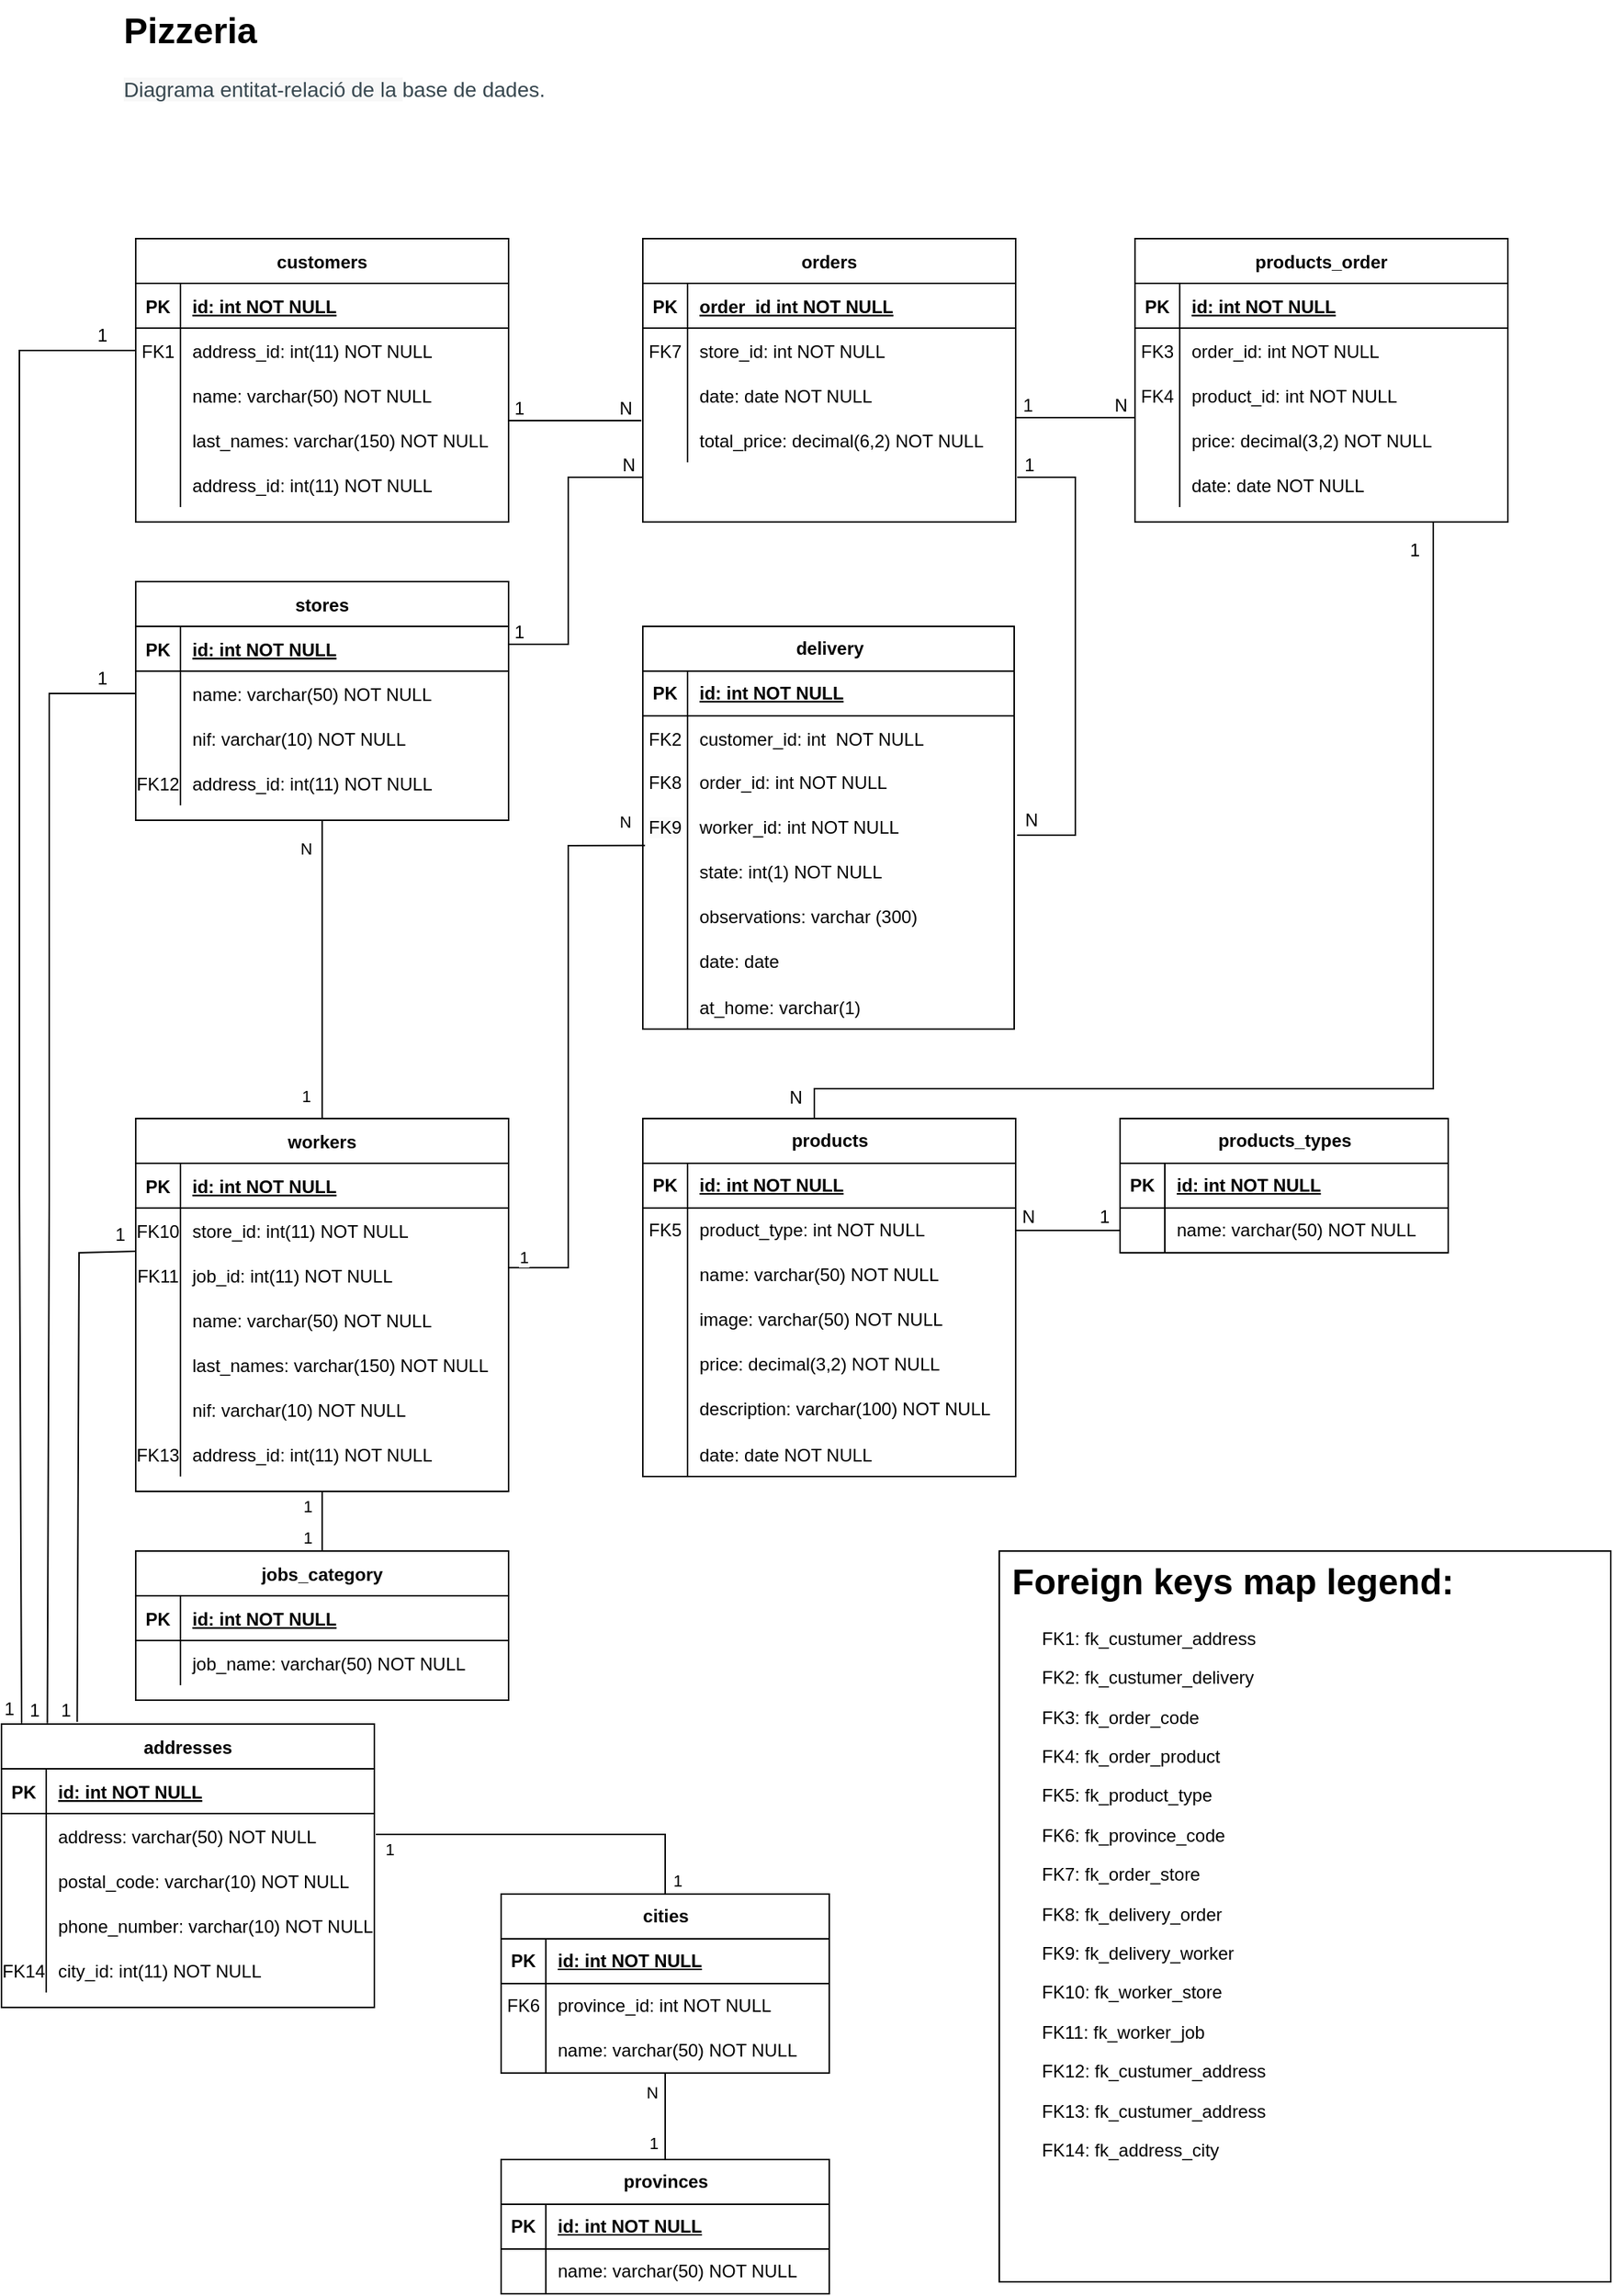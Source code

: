 <mxfile version="26.0.13">
  <diagram id="R2lEEEUBdFMjLlhIrx00" name="Page-1">
    <mxGraphModel dx="781" dy="856" grid="1" gridSize="10" guides="1" tooltips="1" connect="1" arrows="1" fold="1" page="1" pageScale="1" pageWidth="1169" pageHeight="827" math="0" shadow="0" extFonts="Permanent Marker^https://fonts.googleapis.com/css?family=Permanent+Marker">
      <root>
        <mxCell id="0" />
        <mxCell id="1" parent="0" />
        <mxCell id="C-vyLk0tnHw3VtMMgP7b-2" value="orders" style="shape=table;startSize=30;container=1;collapsible=1;childLayout=tableLayout;fixedRows=1;rowLines=0;fontStyle=1;align=center;resizeLast=1;" parent="1" vertex="1">
          <mxGeometry x="470" y="240" width="250" height="190" as="geometry" />
        </mxCell>
        <mxCell id="C-vyLk0tnHw3VtMMgP7b-3" value="" style="shape=partialRectangle;collapsible=0;dropTarget=0;pointerEvents=0;fillColor=none;points=[[0,0.5],[1,0.5]];portConstraint=eastwest;top=0;left=0;right=0;bottom=1;" parent="C-vyLk0tnHw3VtMMgP7b-2" vertex="1">
          <mxGeometry y="30" width="250" height="30" as="geometry" />
        </mxCell>
        <mxCell id="C-vyLk0tnHw3VtMMgP7b-4" value="PK" style="shape=partialRectangle;overflow=hidden;connectable=0;fillColor=none;top=0;left=0;bottom=0;right=0;fontStyle=1;" parent="C-vyLk0tnHw3VtMMgP7b-3" vertex="1">
          <mxGeometry width="30" height="30" as="geometry">
            <mxRectangle width="30" height="30" as="alternateBounds" />
          </mxGeometry>
        </mxCell>
        <mxCell id="C-vyLk0tnHw3VtMMgP7b-5" value="order_id int NOT NULL " style="shape=partialRectangle;overflow=hidden;connectable=0;fillColor=none;top=0;left=0;bottom=0;right=0;align=left;spacingLeft=6;fontStyle=5;" parent="C-vyLk0tnHw3VtMMgP7b-3" vertex="1">
          <mxGeometry x="30" width="220" height="30" as="geometry">
            <mxRectangle width="220" height="30" as="alternateBounds" />
          </mxGeometry>
        </mxCell>
        <mxCell id="5UmzUhecNzJs7yq3uvGZ-32" value="" style="shape=partialRectangle;collapsible=0;dropTarget=0;pointerEvents=0;fillColor=none;points=[[0,0.5],[1,0.5]];portConstraint=eastwest;top=0;left=0;right=0;bottom=0;" vertex="1" parent="C-vyLk0tnHw3VtMMgP7b-2">
          <mxGeometry y="60" width="250" height="30" as="geometry" />
        </mxCell>
        <mxCell id="5UmzUhecNzJs7yq3uvGZ-33" value="FK7" style="shape=partialRectangle;overflow=hidden;connectable=0;fillColor=none;top=0;left=0;bottom=0;right=0;" vertex="1" parent="5UmzUhecNzJs7yq3uvGZ-32">
          <mxGeometry width="30" height="30" as="geometry">
            <mxRectangle width="30" height="30" as="alternateBounds" />
          </mxGeometry>
        </mxCell>
        <mxCell id="5UmzUhecNzJs7yq3uvGZ-34" value="store_id: int NOT NULL" style="shape=partialRectangle;overflow=hidden;connectable=0;fillColor=none;top=0;left=0;bottom=0;right=0;align=left;spacingLeft=6;" vertex="1" parent="5UmzUhecNzJs7yq3uvGZ-32">
          <mxGeometry x="30" width="220" height="30" as="geometry">
            <mxRectangle width="220" height="30" as="alternateBounds" />
          </mxGeometry>
        </mxCell>
        <mxCell id="C-vyLk0tnHw3VtMMgP7b-9" value="" style="shape=partialRectangle;collapsible=0;dropTarget=0;pointerEvents=0;fillColor=none;points=[[0,0.5],[1,0.5]];portConstraint=eastwest;top=0;left=0;right=0;bottom=0;" parent="C-vyLk0tnHw3VtMMgP7b-2" vertex="1">
          <mxGeometry y="90" width="250" height="30" as="geometry" />
        </mxCell>
        <mxCell id="C-vyLk0tnHw3VtMMgP7b-10" value="" style="shape=partialRectangle;overflow=hidden;connectable=0;fillColor=none;top=0;left=0;bottom=0;right=0;" parent="C-vyLk0tnHw3VtMMgP7b-9" vertex="1">
          <mxGeometry width="30" height="30" as="geometry">
            <mxRectangle width="30" height="30" as="alternateBounds" />
          </mxGeometry>
        </mxCell>
        <mxCell id="C-vyLk0tnHw3VtMMgP7b-11" value="date: date NOT NULL" style="shape=partialRectangle;overflow=hidden;connectable=0;fillColor=none;top=0;left=0;bottom=0;right=0;align=left;spacingLeft=6;" parent="C-vyLk0tnHw3VtMMgP7b-9" vertex="1">
          <mxGeometry x="30" width="220" height="30" as="geometry">
            <mxRectangle width="220" height="30" as="alternateBounds" />
          </mxGeometry>
        </mxCell>
        <mxCell id="WZyJ8hZAza-eK5e992Yh-60" value="" style="shape=partialRectangle;collapsible=0;dropTarget=0;pointerEvents=0;fillColor=none;points=[[0,0.5],[1,0.5]];portConstraint=eastwest;top=0;left=0;right=0;bottom=0;" parent="C-vyLk0tnHw3VtMMgP7b-2" vertex="1">
          <mxGeometry y="120" width="250" height="30" as="geometry" />
        </mxCell>
        <mxCell id="WZyJ8hZAza-eK5e992Yh-61" value="" style="shape=partialRectangle;overflow=hidden;connectable=0;fillColor=none;top=0;left=0;bottom=0;right=0;" parent="WZyJ8hZAza-eK5e992Yh-60" vertex="1">
          <mxGeometry width="30" height="30" as="geometry">
            <mxRectangle width="30" height="30" as="alternateBounds" />
          </mxGeometry>
        </mxCell>
        <mxCell id="WZyJ8hZAza-eK5e992Yh-62" value="total_price: decimal(6,2) NOT NULL" style="shape=partialRectangle;overflow=hidden;connectable=0;fillColor=none;top=0;left=0;bottom=0;right=0;align=left;spacingLeft=6;" parent="WZyJ8hZAza-eK5e992Yh-60" vertex="1">
          <mxGeometry x="30" width="220" height="30" as="geometry">
            <mxRectangle width="220" height="30" as="alternateBounds" />
          </mxGeometry>
        </mxCell>
        <mxCell id="C-vyLk0tnHw3VtMMgP7b-13" value="products_order" style="shape=table;startSize=30;container=1;collapsible=1;childLayout=tableLayout;fixedRows=1;rowLines=0;fontStyle=1;align=center;resizeLast=1;" parent="1" vertex="1">
          <mxGeometry x="800" y="240" width="250" height="190" as="geometry" />
        </mxCell>
        <mxCell id="C-vyLk0tnHw3VtMMgP7b-14" value="" style="shape=partialRectangle;collapsible=0;dropTarget=0;pointerEvents=0;fillColor=none;points=[[0,0.5],[1,0.5]];portConstraint=eastwest;top=0;left=0;right=0;bottom=1;" parent="C-vyLk0tnHw3VtMMgP7b-13" vertex="1">
          <mxGeometry y="30" width="250" height="30" as="geometry" />
        </mxCell>
        <mxCell id="C-vyLk0tnHw3VtMMgP7b-15" value="PK" style="shape=partialRectangle;overflow=hidden;connectable=0;fillColor=none;top=0;left=0;bottom=0;right=0;fontStyle=1;" parent="C-vyLk0tnHw3VtMMgP7b-14" vertex="1">
          <mxGeometry width="30" height="30" as="geometry">
            <mxRectangle width="30" height="30" as="alternateBounds" />
          </mxGeometry>
        </mxCell>
        <mxCell id="C-vyLk0tnHw3VtMMgP7b-16" value="id: int NOT NULL " style="shape=partialRectangle;overflow=hidden;connectable=0;fillColor=none;top=0;left=0;bottom=0;right=0;align=left;spacingLeft=6;fontStyle=5;" parent="C-vyLk0tnHw3VtMMgP7b-14" vertex="1">
          <mxGeometry x="30" width="220" height="30" as="geometry">
            <mxRectangle width="220" height="30" as="alternateBounds" />
          </mxGeometry>
        </mxCell>
        <mxCell id="C-vyLk0tnHw3VtMMgP7b-17" value="" style="shape=partialRectangle;collapsible=0;dropTarget=0;pointerEvents=0;fillColor=none;points=[[0,0.5],[1,0.5]];portConstraint=eastwest;top=0;left=0;right=0;bottom=0;" parent="C-vyLk0tnHw3VtMMgP7b-13" vertex="1">
          <mxGeometry y="60" width="250" height="30" as="geometry" />
        </mxCell>
        <mxCell id="C-vyLk0tnHw3VtMMgP7b-18" value="FK3" style="shape=partialRectangle;overflow=hidden;connectable=0;fillColor=none;top=0;left=0;bottom=0;right=0;" parent="C-vyLk0tnHw3VtMMgP7b-17" vertex="1">
          <mxGeometry width="30" height="30" as="geometry">
            <mxRectangle width="30" height="30" as="alternateBounds" />
          </mxGeometry>
        </mxCell>
        <mxCell id="C-vyLk0tnHw3VtMMgP7b-19" value="order_id: int NOT NULL" style="shape=partialRectangle;overflow=hidden;connectable=0;fillColor=none;top=0;left=0;bottom=0;right=0;align=left;spacingLeft=6;" parent="C-vyLk0tnHw3VtMMgP7b-17" vertex="1">
          <mxGeometry x="30" width="220" height="30" as="geometry">
            <mxRectangle width="220" height="30" as="alternateBounds" />
          </mxGeometry>
        </mxCell>
        <mxCell id="WZyJ8hZAza-eK5e992Yh-110" value="" style="shape=partialRectangle;collapsible=0;dropTarget=0;pointerEvents=0;fillColor=none;points=[[0,0.5],[1,0.5]];portConstraint=eastwest;top=0;left=0;right=0;bottom=0;" parent="C-vyLk0tnHw3VtMMgP7b-13" vertex="1">
          <mxGeometry y="90" width="250" height="30" as="geometry" />
        </mxCell>
        <mxCell id="WZyJ8hZAza-eK5e992Yh-111" value="FK4" style="shape=partialRectangle;overflow=hidden;connectable=0;fillColor=none;top=0;left=0;bottom=0;right=0;" parent="WZyJ8hZAza-eK5e992Yh-110" vertex="1">
          <mxGeometry width="30" height="30" as="geometry">
            <mxRectangle width="30" height="30" as="alternateBounds" />
          </mxGeometry>
        </mxCell>
        <mxCell id="WZyJ8hZAza-eK5e992Yh-112" value="product_id: int NOT NULL" style="shape=partialRectangle;overflow=hidden;connectable=0;fillColor=none;top=0;left=0;bottom=0;right=0;align=left;spacingLeft=6;" parent="WZyJ8hZAza-eK5e992Yh-110" vertex="1">
          <mxGeometry x="30" width="220" height="30" as="geometry">
            <mxRectangle width="220" height="30" as="alternateBounds" />
          </mxGeometry>
        </mxCell>
        <mxCell id="C-vyLk0tnHw3VtMMgP7b-20" value="" style="shape=partialRectangle;collapsible=0;dropTarget=0;pointerEvents=0;fillColor=none;points=[[0,0.5],[1,0.5]];portConstraint=eastwest;top=0;left=0;right=0;bottom=0;" parent="C-vyLk0tnHw3VtMMgP7b-13" vertex="1">
          <mxGeometry y="120" width="250" height="30" as="geometry" />
        </mxCell>
        <mxCell id="C-vyLk0tnHw3VtMMgP7b-21" value="" style="shape=partialRectangle;overflow=hidden;connectable=0;fillColor=none;top=0;left=0;bottom=0;right=0;" parent="C-vyLk0tnHw3VtMMgP7b-20" vertex="1">
          <mxGeometry width="30" height="30" as="geometry">
            <mxRectangle width="30" height="30" as="alternateBounds" />
          </mxGeometry>
        </mxCell>
        <mxCell id="C-vyLk0tnHw3VtMMgP7b-22" value="price: decimal(3,2) NOT NULL" style="shape=partialRectangle;overflow=hidden;connectable=0;fillColor=none;top=0;left=0;bottom=0;right=0;align=left;spacingLeft=6;" parent="C-vyLk0tnHw3VtMMgP7b-20" vertex="1">
          <mxGeometry x="30" width="220" height="30" as="geometry">
            <mxRectangle width="220" height="30" as="alternateBounds" />
          </mxGeometry>
        </mxCell>
        <mxCell id="HF0nE66-Q_Rwmewo4nXB-13" value="" style="shape=partialRectangle;collapsible=0;dropTarget=0;pointerEvents=0;fillColor=none;points=[[0,0.5],[1,0.5]];portConstraint=eastwest;top=0;left=0;right=0;bottom=0;" parent="C-vyLk0tnHw3VtMMgP7b-13" vertex="1">
          <mxGeometry y="150" width="250" height="30" as="geometry" />
        </mxCell>
        <mxCell id="HF0nE66-Q_Rwmewo4nXB-14" value="" style="shape=partialRectangle;overflow=hidden;connectable=0;fillColor=none;top=0;left=0;bottom=0;right=0;" parent="HF0nE66-Q_Rwmewo4nXB-13" vertex="1">
          <mxGeometry width="30" height="30" as="geometry">
            <mxRectangle width="30" height="30" as="alternateBounds" />
          </mxGeometry>
        </mxCell>
        <mxCell id="HF0nE66-Q_Rwmewo4nXB-15" value="date: date NOT NULL" style="shape=partialRectangle;overflow=hidden;connectable=0;fillColor=none;top=0;left=0;bottom=0;right=0;align=left;spacingLeft=6;" parent="HF0nE66-Q_Rwmewo4nXB-13" vertex="1">
          <mxGeometry x="30" width="220" height="30" as="geometry">
            <mxRectangle width="220" height="30" as="alternateBounds" />
          </mxGeometry>
        </mxCell>
        <mxCell id="C-vyLk0tnHw3VtMMgP7b-23" value="customers" style="shape=table;startSize=30;container=1;collapsible=1;childLayout=tableLayout;fixedRows=1;rowLines=0;fontStyle=1;align=center;resizeLast=1;" parent="1" vertex="1">
          <mxGeometry x="130" y="240" width="250" height="190" as="geometry" />
        </mxCell>
        <mxCell id="C-vyLk0tnHw3VtMMgP7b-24" value="" style="shape=partialRectangle;collapsible=0;dropTarget=0;pointerEvents=0;fillColor=none;points=[[0,0.5],[1,0.5]];portConstraint=eastwest;top=0;left=0;right=0;bottom=1;" parent="C-vyLk0tnHw3VtMMgP7b-23" vertex="1">
          <mxGeometry y="30" width="250" height="30" as="geometry" />
        </mxCell>
        <mxCell id="C-vyLk0tnHw3VtMMgP7b-25" value="PK" style="shape=partialRectangle;overflow=hidden;connectable=0;fillColor=none;top=0;left=0;bottom=0;right=0;fontStyle=1;" parent="C-vyLk0tnHw3VtMMgP7b-24" vertex="1">
          <mxGeometry width="30" height="30" as="geometry">
            <mxRectangle width="30" height="30" as="alternateBounds" />
          </mxGeometry>
        </mxCell>
        <mxCell id="C-vyLk0tnHw3VtMMgP7b-26" value="id: int NOT NULL " style="shape=partialRectangle;overflow=hidden;connectable=0;fillColor=none;top=0;left=0;bottom=0;right=0;align=left;spacingLeft=6;fontStyle=5;" parent="C-vyLk0tnHw3VtMMgP7b-24" vertex="1">
          <mxGeometry x="30" width="220" height="30" as="geometry">
            <mxRectangle width="220" height="30" as="alternateBounds" />
          </mxGeometry>
        </mxCell>
        <mxCell id="WZyJ8hZAza-eK5e992Yh-28" value="" style="shape=partialRectangle;collapsible=0;dropTarget=0;pointerEvents=0;fillColor=none;points=[[0,0.5],[1,0.5]];portConstraint=eastwest;top=0;left=0;right=0;bottom=0;" parent="C-vyLk0tnHw3VtMMgP7b-23" vertex="1">
          <mxGeometry y="60" width="250" height="30" as="geometry" />
        </mxCell>
        <mxCell id="WZyJ8hZAza-eK5e992Yh-29" value="FK1" style="shape=partialRectangle;overflow=hidden;connectable=0;fillColor=none;top=0;left=0;bottom=0;right=0;" parent="WZyJ8hZAza-eK5e992Yh-28" vertex="1">
          <mxGeometry width="30" height="30" as="geometry">
            <mxRectangle width="30" height="30" as="alternateBounds" />
          </mxGeometry>
        </mxCell>
        <mxCell id="WZyJ8hZAza-eK5e992Yh-30" value="address_id: int(11) NOT NULL" style="shape=partialRectangle;overflow=hidden;connectable=0;fillColor=none;top=0;left=0;bottom=0;right=0;align=left;spacingLeft=6;" parent="WZyJ8hZAza-eK5e992Yh-28" vertex="1">
          <mxGeometry x="30" width="220" height="30" as="geometry">
            <mxRectangle width="220" height="30" as="alternateBounds" />
          </mxGeometry>
        </mxCell>
        <mxCell id="C-vyLk0tnHw3VtMMgP7b-27" value="" style="shape=partialRectangle;collapsible=0;dropTarget=0;pointerEvents=0;fillColor=none;points=[[0,0.5],[1,0.5]];portConstraint=eastwest;top=0;left=0;right=0;bottom=0;" parent="C-vyLk0tnHw3VtMMgP7b-23" vertex="1">
          <mxGeometry y="90" width="250" height="30" as="geometry" />
        </mxCell>
        <mxCell id="C-vyLk0tnHw3VtMMgP7b-28" value="" style="shape=partialRectangle;overflow=hidden;connectable=0;fillColor=none;top=0;left=0;bottom=0;right=0;" parent="C-vyLk0tnHw3VtMMgP7b-27" vertex="1">
          <mxGeometry width="30" height="30" as="geometry">
            <mxRectangle width="30" height="30" as="alternateBounds" />
          </mxGeometry>
        </mxCell>
        <mxCell id="C-vyLk0tnHw3VtMMgP7b-29" value="name: varchar(50) NOT NULL" style="shape=partialRectangle;overflow=hidden;connectable=0;fillColor=none;top=0;left=0;bottom=0;right=0;align=left;spacingLeft=6;" parent="C-vyLk0tnHw3VtMMgP7b-27" vertex="1">
          <mxGeometry x="30" width="220" height="30" as="geometry">
            <mxRectangle width="220" height="30" as="alternateBounds" />
          </mxGeometry>
        </mxCell>
        <mxCell id="WZyJ8hZAza-eK5e992Yh-19" value="" style="shape=partialRectangle;collapsible=0;dropTarget=0;pointerEvents=0;fillColor=none;points=[[0,0.5],[1,0.5]];portConstraint=eastwest;top=0;left=0;right=0;bottom=0;" parent="C-vyLk0tnHw3VtMMgP7b-23" vertex="1">
          <mxGeometry y="120" width="250" height="30" as="geometry" />
        </mxCell>
        <mxCell id="WZyJ8hZAza-eK5e992Yh-20" value="" style="shape=partialRectangle;overflow=hidden;connectable=0;fillColor=none;top=0;left=0;bottom=0;right=0;" parent="WZyJ8hZAza-eK5e992Yh-19" vertex="1">
          <mxGeometry width="30" height="30" as="geometry">
            <mxRectangle width="30" height="30" as="alternateBounds" />
          </mxGeometry>
        </mxCell>
        <mxCell id="WZyJ8hZAza-eK5e992Yh-21" value="last_names: varchar(150) NOT NULL" style="shape=partialRectangle;overflow=hidden;connectable=0;fillColor=none;top=0;left=0;bottom=0;right=0;align=left;spacingLeft=6;" parent="WZyJ8hZAza-eK5e992Yh-19" vertex="1">
          <mxGeometry x="30" width="220" height="30" as="geometry">
            <mxRectangle width="220" height="30" as="alternateBounds" />
          </mxGeometry>
        </mxCell>
        <mxCell id="Rn3HYJs-If0usm8PIBMM-49" value="" style="shape=partialRectangle;collapsible=0;dropTarget=0;pointerEvents=0;fillColor=none;points=[[0,0.5],[1,0.5]];portConstraint=eastwest;top=0;left=0;right=0;bottom=0;" parent="C-vyLk0tnHw3VtMMgP7b-23" vertex="1">
          <mxGeometry y="150" width="250" height="30" as="geometry" />
        </mxCell>
        <mxCell id="Rn3HYJs-If0usm8PIBMM-50" value="" style="shape=partialRectangle;overflow=hidden;connectable=0;fillColor=none;top=0;left=0;bottom=0;right=0;" parent="Rn3HYJs-If0usm8PIBMM-49" vertex="1">
          <mxGeometry width="30" height="30" as="geometry">
            <mxRectangle width="30" height="30" as="alternateBounds" />
          </mxGeometry>
        </mxCell>
        <mxCell id="Rn3HYJs-If0usm8PIBMM-51" value="address_id: int(11) NOT NULL" style="shape=partialRectangle;overflow=hidden;connectable=0;fillColor=none;top=0;left=0;bottom=0;right=0;align=left;spacingLeft=6;" parent="Rn3HYJs-If0usm8PIBMM-49" vertex="1">
          <mxGeometry x="30" width="220" height="30" as="geometry">
            <mxRectangle width="220" height="30" as="alternateBounds" />
          </mxGeometry>
        </mxCell>
        <mxCell id="WZyJ8hZAza-eK5e992Yh-37" value="cities" style="shape=table;startSize=30;container=1;collapsible=1;childLayout=tableLayout;fixedRows=1;rowLines=0;fontStyle=1;align=center;resizeLast=1;html=1;" parent="1" vertex="1">
          <mxGeometry x="375" y="1350" width="220" height="120" as="geometry" />
        </mxCell>
        <mxCell id="WZyJ8hZAza-eK5e992Yh-38" value="" style="shape=tableRow;horizontal=0;startSize=0;swimlaneHead=0;swimlaneBody=0;fillColor=none;collapsible=0;dropTarget=0;points=[[0,0.5],[1,0.5]];portConstraint=eastwest;top=0;left=0;right=0;bottom=1;" parent="WZyJ8hZAza-eK5e992Yh-37" vertex="1">
          <mxGeometry y="30" width="220" height="30" as="geometry" />
        </mxCell>
        <mxCell id="WZyJ8hZAza-eK5e992Yh-39" value="PK" style="shape=partialRectangle;connectable=0;fillColor=none;top=0;left=0;bottom=0;right=0;fontStyle=1;overflow=hidden;whiteSpace=wrap;html=1;" parent="WZyJ8hZAza-eK5e992Yh-38" vertex="1">
          <mxGeometry width="30" height="30" as="geometry">
            <mxRectangle width="30" height="30" as="alternateBounds" />
          </mxGeometry>
        </mxCell>
        <mxCell id="WZyJ8hZAza-eK5e992Yh-40" value="id: int NOT NULL" style="shape=partialRectangle;connectable=0;fillColor=none;top=0;left=0;bottom=0;right=0;align=left;spacingLeft=6;fontStyle=5;overflow=hidden;whiteSpace=wrap;html=1;" parent="WZyJ8hZAza-eK5e992Yh-38" vertex="1">
          <mxGeometry x="30" width="190" height="30" as="geometry">
            <mxRectangle width="190" height="30" as="alternateBounds" />
          </mxGeometry>
        </mxCell>
        <mxCell id="HF0nE66-Q_Rwmewo4nXB-10" value="" style="shape=tableRow;horizontal=0;startSize=0;swimlaneHead=0;swimlaneBody=0;fillColor=none;collapsible=0;dropTarget=0;points=[[0,0.5],[1,0.5]];portConstraint=eastwest;top=0;left=0;right=0;bottom=0;" parent="WZyJ8hZAza-eK5e992Yh-37" vertex="1">
          <mxGeometry y="60" width="220" height="30" as="geometry" />
        </mxCell>
        <mxCell id="HF0nE66-Q_Rwmewo4nXB-11" value="FK6" style="shape=partialRectangle;connectable=0;fillColor=none;top=0;left=0;bottom=0;right=0;editable=1;overflow=hidden;whiteSpace=wrap;html=1;" parent="HF0nE66-Q_Rwmewo4nXB-10" vertex="1">
          <mxGeometry width="30" height="30" as="geometry">
            <mxRectangle width="30" height="30" as="alternateBounds" />
          </mxGeometry>
        </mxCell>
        <mxCell id="HF0nE66-Q_Rwmewo4nXB-12" value="&lt;span style=&quot;text-wrap-mode: nowrap;&quot;&gt;province_id: int NOT NULL&lt;/span&gt;" style="shape=partialRectangle;connectable=0;fillColor=none;top=0;left=0;bottom=0;right=0;align=left;spacingLeft=6;overflow=hidden;whiteSpace=wrap;html=1;" parent="HF0nE66-Q_Rwmewo4nXB-10" vertex="1">
          <mxGeometry x="30" width="190" height="30" as="geometry">
            <mxRectangle width="190" height="30" as="alternateBounds" />
          </mxGeometry>
        </mxCell>
        <mxCell id="WZyJ8hZAza-eK5e992Yh-41" value="" style="shape=tableRow;horizontal=0;startSize=0;swimlaneHead=0;swimlaneBody=0;fillColor=none;collapsible=0;dropTarget=0;points=[[0,0.5],[1,0.5]];portConstraint=eastwest;top=0;left=0;right=0;bottom=0;" parent="WZyJ8hZAza-eK5e992Yh-37" vertex="1">
          <mxGeometry y="90" width="220" height="30" as="geometry" />
        </mxCell>
        <mxCell id="WZyJ8hZAza-eK5e992Yh-42" value="" style="shape=partialRectangle;connectable=0;fillColor=none;top=0;left=0;bottom=0;right=0;editable=1;overflow=hidden;whiteSpace=wrap;html=1;" parent="WZyJ8hZAza-eK5e992Yh-41" vertex="1">
          <mxGeometry width="30" height="30" as="geometry">
            <mxRectangle width="30" height="30" as="alternateBounds" />
          </mxGeometry>
        </mxCell>
        <mxCell id="WZyJ8hZAza-eK5e992Yh-43" value="&lt;span style=&quot;text-wrap-mode: nowrap;&quot;&gt;name: varchar(50) NOT NULL&lt;/span&gt;" style="shape=partialRectangle;connectable=0;fillColor=none;top=0;left=0;bottom=0;right=0;align=left;spacingLeft=6;overflow=hidden;whiteSpace=wrap;html=1;" parent="WZyJ8hZAza-eK5e992Yh-41" vertex="1">
          <mxGeometry x="30" width="190" height="30" as="geometry">
            <mxRectangle width="190" height="30" as="alternateBounds" />
          </mxGeometry>
        </mxCell>
        <mxCell id="WZyJ8hZAza-eK5e992Yh-50" value="provinces" style="shape=table;startSize=30;container=1;collapsible=1;childLayout=tableLayout;fixedRows=1;rowLines=0;fontStyle=1;align=center;resizeLast=1;html=1;" parent="1" vertex="1">
          <mxGeometry x="375" y="1528" width="220" height="90" as="geometry" />
        </mxCell>
        <mxCell id="WZyJ8hZAza-eK5e992Yh-51" value="" style="shape=tableRow;horizontal=0;startSize=0;swimlaneHead=0;swimlaneBody=0;fillColor=none;collapsible=0;dropTarget=0;points=[[0,0.5],[1,0.5]];portConstraint=eastwest;top=0;left=0;right=0;bottom=1;" parent="WZyJ8hZAza-eK5e992Yh-50" vertex="1">
          <mxGeometry y="30" width="220" height="30" as="geometry" />
        </mxCell>
        <mxCell id="WZyJ8hZAza-eK5e992Yh-52" value="PK" style="shape=partialRectangle;connectable=0;fillColor=none;top=0;left=0;bottom=0;right=0;fontStyle=1;overflow=hidden;whiteSpace=wrap;html=1;" parent="WZyJ8hZAza-eK5e992Yh-51" vertex="1">
          <mxGeometry width="30" height="30" as="geometry">
            <mxRectangle width="30" height="30" as="alternateBounds" />
          </mxGeometry>
        </mxCell>
        <mxCell id="WZyJ8hZAza-eK5e992Yh-53" value="id: int NOT NULL" style="shape=partialRectangle;connectable=0;fillColor=none;top=0;left=0;bottom=0;right=0;align=left;spacingLeft=6;fontStyle=5;overflow=hidden;whiteSpace=wrap;html=1;" parent="WZyJ8hZAza-eK5e992Yh-51" vertex="1">
          <mxGeometry x="30" width="190" height="30" as="geometry">
            <mxRectangle width="190" height="30" as="alternateBounds" />
          </mxGeometry>
        </mxCell>
        <mxCell id="WZyJ8hZAza-eK5e992Yh-54" value="" style="shape=tableRow;horizontal=0;startSize=0;swimlaneHead=0;swimlaneBody=0;fillColor=none;collapsible=0;dropTarget=0;points=[[0,0.5],[1,0.5]];portConstraint=eastwest;top=0;left=0;right=0;bottom=0;" parent="WZyJ8hZAza-eK5e992Yh-50" vertex="1">
          <mxGeometry y="60" width="220" height="30" as="geometry" />
        </mxCell>
        <mxCell id="WZyJ8hZAza-eK5e992Yh-55" value="" style="shape=partialRectangle;connectable=0;fillColor=none;top=0;left=0;bottom=0;right=0;editable=1;overflow=hidden;whiteSpace=wrap;html=1;" parent="WZyJ8hZAza-eK5e992Yh-54" vertex="1">
          <mxGeometry width="30" height="30" as="geometry">
            <mxRectangle width="30" height="30" as="alternateBounds" />
          </mxGeometry>
        </mxCell>
        <mxCell id="WZyJ8hZAza-eK5e992Yh-56" value="&lt;span style=&quot;text-wrap-mode: nowrap;&quot;&gt;name: varchar(50) NOT NULL&lt;/span&gt;" style="shape=partialRectangle;connectable=0;fillColor=none;top=0;left=0;bottom=0;right=0;align=left;spacingLeft=6;overflow=hidden;whiteSpace=wrap;html=1;" parent="WZyJ8hZAza-eK5e992Yh-54" vertex="1">
          <mxGeometry x="30" width="190" height="30" as="geometry">
            <mxRectangle width="190" height="30" as="alternateBounds" />
          </mxGeometry>
        </mxCell>
        <mxCell id="WZyJ8hZAza-eK5e992Yh-63" value="products" style="shape=table;startSize=30;container=1;collapsible=1;childLayout=tableLayout;fixedRows=1;rowLines=0;fontStyle=1;align=center;resizeLast=1;html=1;" parent="1" vertex="1">
          <mxGeometry x="470" y="830" width="250" height="240" as="geometry" />
        </mxCell>
        <mxCell id="WZyJ8hZAza-eK5e992Yh-64" value="" style="shape=tableRow;horizontal=0;startSize=0;swimlaneHead=0;swimlaneBody=0;fillColor=none;collapsible=0;dropTarget=0;points=[[0,0.5],[1,0.5]];portConstraint=eastwest;top=0;left=0;right=0;bottom=1;" parent="WZyJ8hZAza-eK5e992Yh-63" vertex="1">
          <mxGeometry y="30" width="250" height="30" as="geometry" />
        </mxCell>
        <mxCell id="WZyJ8hZAza-eK5e992Yh-65" value="PK" style="shape=partialRectangle;connectable=0;fillColor=none;top=0;left=0;bottom=0;right=0;fontStyle=1;overflow=hidden;whiteSpace=wrap;html=1;" parent="WZyJ8hZAza-eK5e992Yh-64" vertex="1">
          <mxGeometry width="30" height="30" as="geometry">
            <mxRectangle width="30" height="30" as="alternateBounds" />
          </mxGeometry>
        </mxCell>
        <mxCell id="WZyJ8hZAza-eK5e992Yh-66" value="id: int NOT NULL" style="shape=partialRectangle;connectable=0;fillColor=none;top=0;left=0;bottom=0;right=0;align=left;spacingLeft=6;fontStyle=5;overflow=hidden;whiteSpace=wrap;html=1;" parent="WZyJ8hZAza-eK5e992Yh-64" vertex="1">
          <mxGeometry x="30" width="220" height="30" as="geometry">
            <mxRectangle width="220" height="30" as="alternateBounds" />
          </mxGeometry>
        </mxCell>
        <mxCell id="WZyJ8hZAza-eK5e992Yh-70" value="" style="shape=tableRow;horizontal=0;startSize=0;swimlaneHead=0;swimlaneBody=0;fillColor=none;collapsible=0;dropTarget=0;points=[[0,0.5],[1,0.5]];portConstraint=eastwest;top=0;left=0;right=0;bottom=0;" parent="WZyJ8hZAza-eK5e992Yh-63" vertex="1">
          <mxGeometry y="60" width="250" height="30" as="geometry" />
        </mxCell>
        <mxCell id="WZyJ8hZAza-eK5e992Yh-71" value="FK5" style="shape=partialRectangle;connectable=0;fillColor=none;top=0;left=0;bottom=0;right=0;editable=1;overflow=hidden;whiteSpace=wrap;html=1;" parent="WZyJ8hZAza-eK5e992Yh-70" vertex="1">
          <mxGeometry width="30" height="30" as="geometry">
            <mxRectangle width="30" height="30" as="alternateBounds" />
          </mxGeometry>
        </mxCell>
        <mxCell id="WZyJ8hZAza-eK5e992Yh-72" value="&lt;span style=&quot;text-wrap-mode: nowrap;&quot;&gt;product_type: int NOT NULL&lt;/span&gt;" style="shape=partialRectangle;connectable=0;fillColor=none;top=0;left=0;bottom=0;right=0;align=left;spacingLeft=6;overflow=hidden;whiteSpace=wrap;html=1;" parent="WZyJ8hZAza-eK5e992Yh-70" vertex="1">
          <mxGeometry x="30" width="220" height="30" as="geometry">
            <mxRectangle width="220" height="30" as="alternateBounds" />
          </mxGeometry>
        </mxCell>
        <mxCell id="WZyJ8hZAza-eK5e992Yh-67" value="" style="shape=tableRow;horizontal=0;startSize=0;swimlaneHead=0;swimlaneBody=0;fillColor=none;collapsible=0;dropTarget=0;points=[[0,0.5],[1,0.5]];portConstraint=eastwest;top=0;left=0;right=0;bottom=0;" parent="WZyJ8hZAza-eK5e992Yh-63" vertex="1">
          <mxGeometry y="90" width="250" height="30" as="geometry" />
        </mxCell>
        <mxCell id="WZyJ8hZAza-eK5e992Yh-68" value="" style="shape=partialRectangle;connectable=0;fillColor=none;top=0;left=0;bottom=0;right=0;editable=1;overflow=hidden;whiteSpace=wrap;html=1;" parent="WZyJ8hZAza-eK5e992Yh-67" vertex="1">
          <mxGeometry width="30" height="30" as="geometry">
            <mxRectangle width="30" height="30" as="alternateBounds" />
          </mxGeometry>
        </mxCell>
        <mxCell id="WZyJ8hZAza-eK5e992Yh-69" value="&lt;span style=&quot;text-wrap-mode: nowrap;&quot;&gt;name: varchar(50) NOT NULL&lt;/span&gt;" style="shape=partialRectangle;connectable=0;fillColor=none;top=0;left=0;bottom=0;right=0;align=left;spacingLeft=6;overflow=hidden;whiteSpace=wrap;html=1;" parent="WZyJ8hZAza-eK5e992Yh-67" vertex="1">
          <mxGeometry x="30" width="220" height="30" as="geometry">
            <mxRectangle width="220" height="30" as="alternateBounds" />
          </mxGeometry>
        </mxCell>
        <mxCell id="WZyJ8hZAza-eK5e992Yh-73" value="" style="shape=tableRow;horizontal=0;startSize=0;swimlaneHead=0;swimlaneBody=0;fillColor=none;collapsible=0;dropTarget=0;points=[[0,0.5],[1,0.5]];portConstraint=eastwest;top=0;left=0;right=0;bottom=0;" parent="WZyJ8hZAza-eK5e992Yh-63" vertex="1">
          <mxGeometry y="120" width="250" height="30" as="geometry" />
        </mxCell>
        <mxCell id="WZyJ8hZAza-eK5e992Yh-74" value="" style="shape=partialRectangle;connectable=0;fillColor=none;top=0;left=0;bottom=0;right=0;editable=1;overflow=hidden;whiteSpace=wrap;html=1;" parent="WZyJ8hZAza-eK5e992Yh-73" vertex="1">
          <mxGeometry width="30" height="30" as="geometry">
            <mxRectangle width="30" height="30" as="alternateBounds" />
          </mxGeometry>
        </mxCell>
        <mxCell id="WZyJ8hZAza-eK5e992Yh-75" value="&lt;span style=&quot;text-wrap-mode: nowrap;&quot;&gt;image: varchar(50) NOT NULL&lt;/span&gt;" style="shape=partialRectangle;connectable=0;fillColor=none;top=0;left=0;bottom=0;right=0;align=left;spacingLeft=6;overflow=hidden;whiteSpace=wrap;html=1;" parent="WZyJ8hZAza-eK5e992Yh-73" vertex="1">
          <mxGeometry x="30" width="220" height="30" as="geometry">
            <mxRectangle width="220" height="30" as="alternateBounds" />
          </mxGeometry>
        </mxCell>
        <mxCell id="WZyJ8hZAza-eK5e992Yh-76" value="" style="shape=tableRow;horizontal=0;startSize=0;swimlaneHead=0;swimlaneBody=0;fillColor=none;collapsible=0;dropTarget=0;points=[[0,0.5],[1,0.5]];portConstraint=eastwest;top=0;left=0;right=0;bottom=0;" parent="WZyJ8hZAza-eK5e992Yh-63" vertex="1">
          <mxGeometry y="150" width="250" height="30" as="geometry" />
        </mxCell>
        <mxCell id="WZyJ8hZAza-eK5e992Yh-77" value="" style="shape=partialRectangle;connectable=0;fillColor=none;top=0;left=0;bottom=0;right=0;editable=1;overflow=hidden;whiteSpace=wrap;html=1;" parent="WZyJ8hZAza-eK5e992Yh-76" vertex="1">
          <mxGeometry width="30" height="30" as="geometry">
            <mxRectangle width="30" height="30" as="alternateBounds" />
          </mxGeometry>
        </mxCell>
        <mxCell id="WZyJ8hZAza-eK5e992Yh-78" value="&lt;span style=&quot;text-wrap-mode: nowrap;&quot;&gt;price: decimal(3,2) NOT NULL&lt;/span&gt;" style="shape=partialRectangle;connectable=0;fillColor=none;top=0;left=0;bottom=0;right=0;align=left;spacingLeft=6;overflow=hidden;whiteSpace=wrap;html=1;" parent="WZyJ8hZAza-eK5e992Yh-76" vertex="1">
          <mxGeometry x="30" width="220" height="30" as="geometry">
            <mxRectangle width="220" height="30" as="alternateBounds" />
          </mxGeometry>
        </mxCell>
        <mxCell id="WZyJ8hZAza-eK5e992Yh-79" value="" style="shape=tableRow;horizontal=0;startSize=0;swimlaneHead=0;swimlaneBody=0;fillColor=none;collapsible=0;dropTarget=0;points=[[0,0.5],[1,0.5]];portConstraint=eastwest;top=0;left=0;right=0;bottom=0;" parent="WZyJ8hZAza-eK5e992Yh-63" vertex="1">
          <mxGeometry y="180" width="250" height="30" as="geometry" />
        </mxCell>
        <mxCell id="WZyJ8hZAza-eK5e992Yh-80" value="" style="shape=partialRectangle;connectable=0;fillColor=none;top=0;left=0;bottom=0;right=0;editable=1;overflow=hidden;whiteSpace=wrap;html=1;" parent="WZyJ8hZAza-eK5e992Yh-79" vertex="1">
          <mxGeometry width="30" height="30" as="geometry">
            <mxRectangle width="30" height="30" as="alternateBounds" />
          </mxGeometry>
        </mxCell>
        <mxCell id="WZyJ8hZAza-eK5e992Yh-81" value="&lt;span style=&quot;text-wrap-mode: nowrap;&quot;&gt;description: varchar(100) NOT NULL&lt;/span&gt;" style="shape=partialRectangle;connectable=0;fillColor=none;top=0;left=0;bottom=0;right=0;align=left;spacingLeft=6;overflow=hidden;whiteSpace=wrap;html=1;" parent="WZyJ8hZAza-eK5e992Yh-79" vertex="1">
          <mxGeometry x="30" width="220" height="30" as="geometry">
            <mxRectangle width="220" height="30" as="alternateBounds" />
          </mxGeometry>
        </mxCell>
        <mxCell id="HF0nE66-Q_Rwmewo4nXB-16" value="" style="shape=partialRectangle;collapsible=0;dropTarget=0;pointerEvents=0;fillColor=none;points=[[0,0.5],[1,0.5]];portConstraint=eastwest;top=0;left=0;right=0;bottom=0;" parent="WZyJ8hZAza-eK5e992Yh-63" vertex="1">
          <mxGeometry y="210" width="250" height="30" as="geometry" />
        </mxCell>
        <mxCell id="HF0nE66-Q_Rwmewo4nXB-17" value="" style="shape=partialRectangle;overflow=hidden;connectable=0;fillColor=none;top=0;left=0;bottom=0;right=0;" parent="HF0nE66-Q_Rwmewo4nXB-16" vertex="1">
          <mxGeometry width="30" height="30" as="geometry">
            <mxRectangle width="30" height="30" as="alternateBounds" />
          </mxGeometry>
        </mxCell>
        <mxCell id="HF0nE66-Q_Rwmewo4nXB-18" value="date: date NOT NULL" style="shape=partialRectangle;overflow=hidden;connectable=0;fillColor=none;top=0;left=0;bottom=0;right=0;align=left;spacingLeft=6;" parent="HF0nE66-Q_Rwmewo4nXB-16" vertex="1">
          <mxGeometry x="30" width="220" height="30" as="geometry">
            <mxRectangle width="220" height="30" as="alternateBounds" />
          </mxGeometry>
        </mxCell>
        <mxCell id="WZyJ8hZAza-eK5e992Yh-82" value="products_types" style="shape=table;startSize=30;container=1;collapsible=1;childLayout=tableLayout;fixedRows=1;rowLines=0;fontStyle=1;align=center;resizeLast=1;html=1;" parent="1" vertex="1">
          <mxGeometry x="790" y="830" width="220" height="90" as="geometry" />
        </mxCell>
        <mxCell id="WZyJ8hZAza-eK5e992Yh-83" value="" style="shape=tableRow;horizontal=0;startSize=0;swimlaneHead=0;swimlaneBody=0;fillColor=none;collapsible=0;dropTarget=0;points=[[0,0.5],[1,0.5]];portConstraint=eastwest;top=0;left=0;right=0;bottom=1;" parent="WZyJ8hZAza-eK5e992Yh-82" vertex="1">
          <mxGeometry y="30" width="220" height="30" as="geometry" />
        </mxCell>
        <mxCell id="WZyJ8hZAza-eK5e992Yh-84" value="PK" style="shape=partialRectangle;connectable=0;fillColor=none;top=0;left=0;bottom=0;right=0;fontStyle=1;overflow=hidden;whiteSpace=wrap;html=1;" parent="WZyJ8hZAza-eK5e992Yh-83" vertex="1">
          <mxGeometry width="30" height="30" as="geometry">
            <mxRectangle width="30" height="30" as="alternateBounds" />
          </mxGeometry>
        </mxCell>
        <mxCell id="WZyJ8hZAza-eK5e992Yh-85" value="id: int NOT NULL" style="shape=partialRectangle;connectable=0;fillColor=none;top=0;left=0;bottom=0;right=0;align=left;spacingLeft=6;fontStyle=5;overflow=hidden;whiteSpace=wrap;html=1;" parent="WZyJ8hZAza-eK5e992Yh-83" vertex="1">
          <mxGeometry x="30" width="190" height="30" as="geometry">
            <mxRectangle width="190" height="30" as="alternateBounds" />
          </mxGeometry>
        </mxCell>
        <mxCell id="WZyJ8hZAza-eK5e992Yh-86" value="" style="shape=tableRow;horizontal=0;startSize=0;swimlaneHead=0;swimlaneBody=0;fillColor=none;collapsible=0;dropTarget=0;points=[[0,0.5],[1,0.5]];portConstraint=eastwest;top=0;left=0;right=0;bottom=0;" parent="WZyJ8hZAza-eK5e992Yh-82" vertex="1">
          <mxGeometry y="60" width="220" height="30" as="geometry" />
        </mxCell>
        <mxCell id="WZyJ8hZAza-eK5e992Yh-87" value="" style="shape=partialRectangle;connectable=0;fillColor=none;top=0;left=0;bottom=0;right=0;editable=1;overflow=hidden;whiteSpace=wrap;html=1;" parent="WZyJ8hZAza-eK5e992Yh-86" vertex="1">
          <mxGeometry width="30" height="30" as="geometry">
            <mxRectangle width="30" height="30" as="alternateBounds" />
          </mxGeometry>
        </mxCell>
        <mxCell id="WZyJ8hZAza-eK5e992Yh-88" value="&lt;span style=&quot;text-wrap-mode: nowrap;&quot;&gt;name: varchar(50) NOT NULL&lt;/span&gt;" style="shape=partialRectangle;connectable=0;fillColor=none;top=0;left=0;bottom=0;right=0;align=left;spacingLeft=6;overflow=hidden;whiteSpace=wrap;html=1;" parent="WZyJ8hZAza-eK5e992Yh-86" vertex="1">
          <mxGeometry x="30" width="190" height="30" as="geometry">
            <mxRectangle width="190" height="30" as="alternateBounds" />
          </mxGeometry>
        </mxCell>
        <mxCell id="WZyJ8hZAza-eK5e992Yh-92" value="" style="endArrow=none;html=1;rounded=0;entryX=0;entryY=0.5;entryDx=0;entryDy=0;strokeColor=default;flowAnimation=0;exitX=1;exitY=0.5;exitDx=0;exitDy=0;" parent="1" target="WZyJ8hZAza-eK5e992Yh-86" edge="1" source="WZyJ8hZAza-eK5e992Yh-70">
          <mxGeometry relative="1" as="geometry">
            <mxPoint x="720" y="755" as="sourcePoint" />
            <mxPoint x="780" y="750" as="targetPoint" />
          </mxGeometry>
        </mxCell>
        <mxCell id="WZyJ8hZAza-eK5e992Yh-93" value="1" style="resizable=0;html=1;whiteSpace=wrap;align=right;verticalAlign=bottom;" parent="WZyJ8hZAza-eK5e992Yh-92" connectable="0" vertex="1">
          <mxGeometry x="1" relative="1" as="geometry">
            <mxPoint x="-6" y="-1" as="offset" />
          </mxGeometry>
        </mxCell>
        <mxCell id="WZyJ8hZAza-eK5e992Yh-94" value="" style="endArrow=none;html=1;rounded=0;entryX=0.5;entryY=0;entryDx=0;entryDy=0;" parent="1" edge="1">
          <mxGeometry relative="1" as="geometry">
            <mxPoint x="1000" y="430" as="sourcePoint" />
            <mxPoint x="585" y="830" as="targetPoint" />
            <Array as="points">
              <mxPoint x="1000" y="810" />
              <mxPoint x="585" y="810" />
            </Array>
          </mxGeometry>
        </mxCell>
        <mxCell id="WZyJ8hZAza-eK5e992Yh-95" value="N" style="resizable=0;html=1;whiteSpace=wrap;align=right;verticalAlign=bottom;" parent="WZyJ8hZAza-eK5e992Yh-94" connectable="0" vertex="1">
          <mxGeometry x="1" relative="1" as="geometry">
            <mxPoint x="-7" y="-6" as="offset" />
          </mxGeometry>
        </mxCell>
        <mxCell id="WZyJ8hZAza-eK5e992Yh-96" value="" style="endArrow=none;html=1;rounded=0;entryX=-0.004;entryY=0.067;entryDx=0;entryDy=0;entryPerimeter=0;" parent="1" edge="1">
          <mxGeometry relative="1" as="geometry">
            <mxPoint x="380" y="362" as="sourcePoint" />
            <mxPoint x="469" y="362.01" as="targetPoint" />
          </mxGeometry>
        </mxCell>
        <mxCell id="WZyJ8hZAza-eK5e992Yh-97" value="1" style="resizable=0;html=1;whiteSpace=wrap;align=left;verticalAlign=bottom;" parent="WZyJ8hZAza-eK5e992Yh-96" connectable="0" vertex="1">
          <mxGeometry x="-1" relative="1" as="geometry">
            <mxPoint x="2" as="offset" />
          </mxGeometry>
        </mxCell>
        <mxCell id="WZyJ8hZAza-eK5e992Yh-98" value="N" style="resizable=0;html=1;whiteSpace=wrap;align=right;verticalAlign=bottom;" parent="WZyJ8hZAza-eK5e992Yh-96" connectable="0" vertex="1">
          <mxGeometry x="1" relative="1" as="geometry">
            <mxPoint x="-4" as="offset" />
          </mxGeometry>
        </mxCell>
        <mxCell id="WZyJ8hZAza-eK5e992Yh-104" value="" style="endArrow=none;html=1;rounded=0;" parent="1" edge="1">
          <mxGeometry relative="1" as="geometry">
            <mxPoint x="720" y="360" as="sourcePoint" />
            <mxPoint x="800" y="360" as="targetPoint" />
          </mxGeometry>
        </mxCell>
        <mxCell id="WZyJ8hZAza-eK5e992Yh-105" value="1" style="resizable=0;html=1;whiteSpace=wrap;align=left;verticalAlign=bottom;" parent="WZyJ8hZAza-eK5e992Yh-104" connectable="0" vertex="1">
          <mxGeometry x="-1" relative="1" as="geometry">
            <mxPoint x="3" as="offset" />
          </mxGeometry>
        </mxCell>
        <mxCell id="WZyJ8hZAza-eK5e992Yh-106" value="N" style="resizable=0;html=1;whiteSpace=wrap;align=right;verticalAlign=bottom;" parent="WZyJ8hZAza-eK5e992Yh-104" connectable="0" vertex="1">
          <mxGeometry x="1" relative="1" as="geometry">
            <mxPoint x="-4" as="offset" />
          </mxGeometry>
        </mxCell>
        <mxCell id="WZyJ8hZAza-eK5e992Yh-113" value="N" style="resizable=0;html=1;whiteSpace=wrap;align=right;verticalAlign=bottom;" parent="1" connectable="0" vertex="1">
          <mxGeometry x="734" y="904" as="geometry" />
        </mxCell>
        <mxCell id="WZyJ8hZAza-eK5e992Yh-114" value="1" style="resizable=0;html=1;whiteSpace=wrap;align=right;verticalAlign=bottom;" parent="1" connectable="0" vertex="1">
          <mxGeometry x="990" y="457" as="geometry">
            <mxPoint x="2" as="offset" />
          </mxGeometry>
        </mxCell>
        <mxCell id="WZyJ8hZAza-eK5e992Yh-115" value="" style="endArrow=none;html=1;rounded=0;exitX=0.054;exitY=-0.003;exitDx=0;exitDy=0;exitPerimeter=0;entryX=0;entryY=0.5;entryDx=0;entryDy=0;" parent="1" edge="1" target="WZyJ8hZAza-eK5e992Yh-28" source="Rn3HYJs-If0usm8PIBMM-61">
          <mxGeometry relative="1" as="geometry">
            <mxPoint x="53" y="1146" as="sourcePoint" />
            <mxPoint x="122" y="308" as="targetPoint" />
            <Array as="points">
              <mxPoint x="52" y="875" />
              <mxPoint x="52" y="315" />
            </Array>
          </mxGeometry>
        </mxCell>
        <mxCell id="WZyJ8hZAza-eK5e992Yh-116" value="1" style="resizable=0;html=1;whiteSpace=wrap;align=left;verticalAlign=bottom;" parent="WZyJ8hZAza-eK5e992Yh-115" connectable="0" vertex="1">
          <mxGeometry x="-1" relative="1" as="geometry">
            <mxPoint x="-14" y="-1" as="offset" />
          </mxGeometry>
        </mxCell>
        <mxCell id="WZyJ8hZAza-eK5e992Yh-117" value="1" style="resizable=0;html=1;whiteSpace=wrap;align=right;verticalAlign=bottom;" parent="WZyJ8hZAza-eK5e992Yh-115" connectable="0" vertex="1">
          <mxGeometry x="1" relative="1" as="geometry">
            <mxPoint x="-18" y="-2" as="offset" />
          </mxGeometry>
        </mxCell>
        <mxCell id="HF0nE66-Q_Rwmewo4nXB-1" value="&lt;h1 style=&quot;margin-top: 0px;&quot;&gt;&amp;nbsp;Foreign keys map legend:&lt;/h1&gt;&lt;p&gt;&lt;span style=&quot;text-align: center; text-wrap-mode: nowrap; background-color: transparent; color: light-dark(rgb(0, 0, 0), rgb(255, 255, 255));&quot;&gt;&lt;span style=&quot;white-space: pre;&quot;&gt;&#x9;&lt;/span&gt;FK1:&amp;nbsp;&lt;/span&gt;&lt;span style=&quot;background-color: transparent; text-wrap-mode: nowrap;&quot;&gt;fk_custumer_address&lt;/span&gt;&lt;/p&gt;&lt;p&gt;&lt;span style=&quot;text-align: center; text-wrap-mode: nowrap;&quot;&gt;&lt;span style=&quot;white-space: pre;&quot;&gt;&#x9;&lt;/span&gt;FK2:&amp;nbsp;&lt;/span&gt;&lt;span style=&quot;background-color: transparent; text-wrap-mode: nowrap;&quot;&gt;fk_&lt;/span&gt;&lt;span style=&quot;text-wrap-mode: nowrap; background-color: transparent; color: light-dark(rgb(0, 0, 0), rgb(255, 255, 255));&quot;&gt;custumer_delivery&lt;/span&gt;&lt;/p&gt;&lt;p&gt;&lt;span style=&quot;text-align: center; text-wrap-mode: nowrap;&quot;&gt;&lt;span style=&quot;white-space: pre;&quot;&gt;&#x9;&lt;/span&gt;FK3:&amp;nbsp;&lt;/span&gt;&lt;span style=&quot;text-wrap-mode: nowrap; background-color: transparent; color: light-dark(rgb(0, 0, 0), rgb(255, 255, 255));&quot;&gt;fk_order_code&lt;/span&gt;&lt;/p&gt;&lt;p&gt;&lt;span style=&quot;text-align: center; text-wrap-mode: nowrap;&quot;&gt;&lt;span style=&quot;white-space: pre;&quot;&gt;&#x9;&lt;/span&gt;FK4:&amp;nbsp;&lt;/span&gt;&lt;span style=&quot;background-color: transparent; text-wrap-mode: nowrap;&quot;&gt;fk_order_product&lt;/span&gt;&lt;/p&gt;&lt;p&gt;&lt;span style=&quot;background-color: transparent; text-wrap-mode: nowrap;&quot;&gt;&lt;span style=&quot;white-space: pre;&quot;&gt;&#x9;&lt;/span&gt;&lt;/span&gt;&lt;span style=&quot;background-color: transparent; color: light-dark(rgb(0, 0, 0), rgb(255, 255, 255)); text-wrap-mode: nowrap; text-align: center;&quot;&gt;FK5:&amp;nbsp;&lt;/span&gt;&lt;span style=&quot;background-color: transparent; color: light-dark(rgb(0, 0, 0), rgb(255, 255, 255)); text-wrap-mode: nowrap;&quot;&gt;fk_product_type&lt;/span&gt;&lt;/p&gt;&lt;p&gt;&lt;span style=&quot;color: light-dark(rgb(0, 0, 0), rgb(255, 255, 255)); text-wrap-mode: nowrap; background-color: transparent; text-align: center;&quot;&gt;&lt;span style=&quot;white-space: pre;&quot;&gt;&#x9;&lt;/span&gt;FK6:&amp;nbsp;&lt;/span&gt;&lt;span style=&quot;color: light-dark(rgb(0, 0, 0), rgb(255, 255, 255)); text-wrap-mode: nowrap; background-color: transparent;&quot;&gt;fk_province_code&lt;/span&gt;&lt;/p&gt;&lt;p&gt;&lt;span style=&quot;color: light-dark(rgb(0, 0, 0), rgb(255, 255, 255)); text-wrap-mode: nowrap; background-color: transparent; text-align: center;&quot;&gt;&lt;span style=&quot;white-space: pre;&quot;&gt;&#x9;&lt;/span&gt;FK7:&amp;nbsp;&lt;/span&gt;&lt;span style=&quot;color: light-dark(rgb(0, 0, 0), rgb(255, 255, 255)); text-wrap-mode: nowrap; background-color: transparent;&quot;&gt;fk_order_store&lt;/span&gt;&lt;/p&gt;&lt;p&gt;&lt;span style=&quot;background-color: transparent; color: light-dark(rgb(0, 0, 0), rgb(255, 255, 255)); text-wrap-mode: nowrap; text-align: center;&quot;&gt;&lt;span style=&quot;white-space-collapse: preserve;&quot;&gt;&#x9;&lt;/span&gt;FK8:&amp;nbsp;&lt;/span&gt;&lt;span style=&quot;background-color: transparent; color: light-dark(rgb(0, 0, 0), rgb(255, 255, 255)); text-wrap-mode: nowrap;&quot;&gt;fk_delivery_order&lt;/span&gt;&lt;/p&gt;&lt;p&gt;&lt;span style=&quot;color: light-dark(rgb(0, 0, 0), rgb(255, 255, 255)); text-wrap-mode: nowrap; background-color: transparent; text-align: center;&quot;&gt;&lt;span style=&quot;white-space: pre;&quot;&gt;&#x9;&lt;/span&gt;FK9:&amp;nbsp;&lt;/span&gt;&lt;span style=&quot;color: light-dark(rgb(0, 0, 0), rgb(255, 255, 255)); text-wrap-mode: nowrap; background-color: transparent;&quot;&gt;fk_delivery_worker&lt;/span&gt;&lt;span style=&quot;color: light-dark(rgb(0, 0, 0), rgb(255, 255, 255)); text-wrap-mode: nowrap; background-color: transparent;&quot;&gt;&lt;/span&gt;&lt;/p&gt;&lt;p&gt;&lt;span style=&quot;color: light-dark(rgb(0, 0, 0), rgb(255, 255, 255)); text-wrap-mode: nowrap; background-color: transparent; text-align: center;&quot;&gt;&lt;span style=&quot;white-space-collapse: preserve;&quot;&gt;&#x9;&lt;/span&gt;FK10:&amp;nbsp;&lt;/span&gt;&lt;span style=&quot;color: light-dark(rgb(0, 0, 0), rgb(255, 255, 255)); text-wrap-mode: nowrap; background-color: transparent;&quot;&gt;fk_worker_store&lt;/span&gt;&lt;span style=&quot;color: light-dark(rgb(0, 0, 0), rgb(255, 255, 255)); text-wrap-mode: nowrap; background-color: transparent;&quot;&gt;&lt;/span&gt;&lt;/p&gt;&lt;p&gt;&lt;span style=&quot;color: light-dark(rgb(0, 0, 0), rgb(255, 255, 255)); text-wrap-mode: nowrap; background-color: transparent; text-align: center;&quot;&gt;&lt;span style=&quot;white-space-collapse: preserve;&quot;&gt;&#x9;&lt;/span&gt;FK11:&amp;nbsp;&lt;/span&gt;&lt;span style=&quot;color: light-dark(rgb(0, 0, 0), rgb(255, 255, 255)); text-wrap-mode: nowrap; background-color: transparent;&quot;&gt;fk_worker_job&lt;/span&gt;&lt;span style=&quot;color: light-dark(rgb(0, 0, 0), rgb(255, 255, 255)); text-wrap-mode: nowrap; background-color: transparent;&quot;&gt;&lt;/span&gt;&lt;/p&gt;&lt;p&gt;&lt;span style=&quot;color: light-dark(rgb(0, 0, 0), rgb(255, 255, 255)); text-wrap-mode: nowrap; background-color: transparent; text-align: center;&quot;&gt;&lt;span style=&quot;white-space-collapse: preserve;&quot;&gt;&#x9;&lt;/span&gt;FK12:&amp;nbsp;&lt;/span&gt;&lt;span style=&quot;text-wrap-mode: nowrap; background-color: transparent;&quot;&gt;fk_custumer_address&lt;/span&gt;&lt;/p&gt;&lt;p&gt;&lt;span style=&quot;color: light-dark(rgb(0, 0, 0), rgb(255, 255, 255)); text-wrap-mode: nowrap; background-color: transparent; text-align: center;&quot;&gt;&lt;span style=&quot;white-space-collapse: preserve;&quot;&gt;&#x9;&lt;/span&gt;FK13:&amp;nbsp;&lt;/span&gt;&lt;span style=&quot;text-wrap-mode: nowrap; background-color: transparent;&quot;&gt;fk_custumer_address&lt;/span&gt;&lt;span style=&quot;text-wrap-mode: nowrap; background-color: transparent;&quot;&gt;&lt;/span&gt;&lt;/p&gt;&lt;p&gt;&lt;span style=&quot;color: light-dark(rgb(0, 0, 0), rgb(255, 255, 255)); text-wrap-mode: nowrap; background-color: transparent; text-align: center;&quot;&gt;&lt;span style=&quot;white-space-collapse: preserve;&quot;&gt;&#x9;&lt;/span&gt;FK14:&amp;nbsp;&lt;/span&gt;&lt;span style=&quot;text-wrap-mode: nowrap; background-color: transparent;&quot;&gt;fk_address_city&lt;/span&gt;&lt;span style=&quot;text-wrap-mode: nowrap; background-color: transparent;&quot;&gt;&lt;/span&gt;&lt;/p&gt;" style="text;html=1;whiteSpace=wrap;overflow=hidden;rounded=0;strokeColor=default;perimeterSpacing=20;strokeWidth=1;labelPadding=0;imageAspect=1;autosize=0;" parent="1" vertex="1">
          <mxGeometry x="709" y="1120" width="410" height="490" as="geometry" />
        </mxCell>
        <mxCell id="Rn3HYJs-If0usm8PIBMM-1" value="&lt;h1 style=&quot;margin-top: 0px;&quot;&gt;Pizzeria&lt;/h1&gt;&lt;p&gt;&lt;span style=&quot;color: rgb(55, 71, 79); font-family: Montserrat, Arial, Helvetica; font-size: 14px; background-color: rgb(248, 248, 248);&quot;&gt;Diagrama entitat-relació de la&amp;nbsp;&lt;/span&gt;&lt;span style=&quot;background-color: rgb(255, 255, 255); color: rgb(55, 71, 79); font-family: Montserrat, Arial, Helvetica; font-size: 14px; text-align: justify;&quot;&gt;base de dades.&lt;/span&gt;&lt;/p&gt;" style="text;html=1;whiteSpace=wrap;overflow=hidden;rounded=0;" parent="1" vertex="1">
          <mxGeometry x="120" y="80" width="360" height="120" as="geometry" />
        </mxCell>
        <mxCell id="Rn3HYJs-If0usm8PIBMM-2" value="stores" style="shape=table;startSize=30;container=1;collapsible=1;childLayout=tableLayout;fixedRows=1;rowLines=0;fontStyle=1;align=center;resizeLast=1;" parent="1" vertex="1">
          <mxGeometry x="130" y="470" width="250" height="160" as="geometry" />
        </mxCell>
        <mxCell id="Rn3HYJs-If0usm8PIBMM-3" value="" style="shape=partialRectangle;collapsible=0;dropTarget=0;pointerEvents=0;fillColor=none;points=[[0,0.5],[1,0.5]];portConstraint=eastwest;top=0;left=0;right=0;bottom=1;" parent="Rn3HYJs-If0usm8PIBMM-2" vertex="1">
          <mxGeometry y="30" width="250" height="30" as="geometry" />
        </mxCell>
        <mxCell id="Rn3HYJs-If0usm8PIBMM-4" value="PK" style="shape=partialRectangle;overflow=hidden;connectable=0;fillColor=none;top=0;left=0;bottom=0;right=0;fontStyle=1;" parent="Rn3HYJs-If0usm8PIBMM-3" vertex="1">
          <mxGeometry width="30" height="30" as="geometry">
            <mxRectangle width="30" height="30" as="alternateBounds" />
          </mxGeometry>
        </mxCell>
        <mxCell id="Rn3HYJs-If0usm8PIBMM-5" value="id: int NOT NULL " style="shape=partialRectangle;overflow=hidden;connectable=0;fillColor=none;top=0;left=0;bottom=0;right=0;align=left;spacingLeft=6;fontStyle=5;" parent="Rn3HYJs-If0usm8PIBMM-3" vertex="1">
          <mxGeometry x="30" width="220" height="30" as="geometry">
            <mxRectangle width="220" height="30" as="alternateBounds" />
          </mxGeometry>
        </mxCell>
        <mxCell id="Rn3HYJs-If0usm8PIBMM-9" value="" style="shape=partialRectangle;collapsible=0;dropTarget=0;pointerEvents=0;fillColor=none;points=[[0,0.5],[1,0.5]];portConstraint=eastwest;top=0;left=0;right=0;bottom=0;" parent="Rn3HYJs-If0usm8PIBMM-2" vertex="1">
          <mxGeometry y="60" width="250" height="30" as="geometry" />
        </mxCell>
        <mxCell id="Rn3HYJs-If0usm8PIBMM-10" value="" style="shape=partialRectangle;overflow=hidden;connectable=0;fillColor=none;top=0;left=0;bottom=0;right=0;" parent="Rn3HYJs-If0usm8PIBMM-9" vertex="1">
          <mxGeometry width="30" height="30" as="geometry">
            <mxRectangle width="30" height="30" as="alternateBounds" />
          </mxGeometry>
        </mxCell>
        <mxCell id="Rn3HYJs-If0usm8PIBMM-11" value="name: varchar(50) NOT NULL" style="shape=partialRectangle;overflow=hidden;connectable=0;fillColor=none;top=0;left=0;bottom=0;right=0;align=left;spacingLeft=6;" parent="Rn3HYJs-If0usm8PIBMM-9" vertex="1">
          <mxGeometry x="30" width="220" height="30" as="geometry">
            <mxRectangle width="220" height="30" as="alternateBounds" />
          </mxGeometry>
        </mxCell>
        <mxCell id="Rn3HYJs-If0usm8PIBMM-12" value="" style="shape=partialRectangle;collapsible=0;dropTarget=0;pointerEvents=0;fillColor=none;points=[[0,0.5],[1,0.5]];portConstraint=eastwest;top=0;left=0;right=0;bottom=0;" parent="Rn3HYJs-If0usm8PIBMM-2" vertex="1">
          <mxGeometry y="90" width="250" height="30" as="geometry" />
        </mxCell>
        <mxCell id="Rn3HYJs-If0usm8PIBMM-13" value="" style="shape=partialRectangle;overflow=hidden;connectable=0;fillColor=none;top=0;left=0;bottom=0;right=0;" parent="Rn3HYJs-If0usm8PIBMM-12" vertex="1">
          <mxGeometry width="30" height="30" as="geometry">
            <mxRectangle width="30" height="30" as="alternateBounds" />
          </mxGeometry>
        </mxCell>
        <mxCell id="Rn3HYJs-If0usm8PIBMM-14" value="nif: varchar(10) NOT NULL" style="shape=partialRectangle;overflow=hidden;connectable=0;fillColor=none;top=0;left=0;bottom=0;right=0;align=left;spacingLeft=6;" parent="Rn3HYJs-If0usm8PIBMM-12" vertex="1">
          <mxGeometry x="30" width="220" height="30" as="geometry">
            <mxRectangle width="220" height="30" as="alternateBounds" />
          </mxGeometry>
        </mxCell>
        <mxCell id="Rn3HYJs-If0usm8PIBMM-15" value="" style="shape=partialRectangle;collapsible=0;dropTarget=0;pointerEvents=0;fillColor=none;points=[[0,0.5],[1,0.5]];portConstraint=eastwest;top=0;left=0;right=0;bottom=0;" parent="Rn3HYJs-If0usm8PIBMM-2" vertex="1">
          <mxGeometry y="120" width="250" height="30" as="geometry" />
        </mxCell>
        <mxCell id="Rn3HYJs-If0usm8PIBMM-16" value="FK12" style="shape=partialRectangle;overflow=hidden;connectable=0;fillColor=none;top=0;left=0;bottom=0;right=0;" parent="Rn3HYJs-If0usm8PIBMM-15" vertex="1">
          <mxGeometry width="30" height="30" as="geometry">
            <mxRectangle width="30" height="30" as="alternateBounds" />
          </mxGeometry>
        </mxCell>
        <mxCell id="Rn3HYJs-If0usm8PIBMM-17" value="address_id: int(11) NOT NULL" style="shape=partialRectangle;overflow=hidden;connectable=0;fillColor=none;top=0;left=0;bottom=0;right=0;align=left;spacingLeft=6;" parent="Rn3HYJs-If0usm8PIBMM-15" vertex="1">
          <mxGeometry x="30" width="220" height="30" as="geometry">
            <mxRectangle width="220" height="30" as="alternateBounds" />
          </mxGeometry>
        </mxCell>
        <mxCell id="Rn3HYJs-If0usm8PIBMM-24" value="workers" style="shape=table;startSize=30;container=1;collapsible=1;childLayout=tableLayout;fixedRows=1;rowLines=0;fontStyle=1;align=center;resizeLast=1;" parent="1" vertex="1">
          <mxGeometry x="130" y="830" width="250" height="250" as="geometry" />
        </mxCell>
        <mxCell id="Rn3HYJs-If0usm8PIBMM-25" value="" style="shape=partialRectangle;collapsible=0;dropTarget=0;pointerEvents=0;fillColor=none;points=[[0,0.5],[1,0.5]];portConstraint=eastwest;top=0;left=0;right=0;bottom=1;" parent="Rn3HYJs-If0usm8PIBMM-24" vertex="1">
          <mxGeometry y="30" width="250" height="30" as="geometry" />
        </mxCell>
        <mxCell id="Rn3HYJs-If0usm8PIBMM-26" value="PK" style="shape=partialRectangle;overflow=hidden;connectable=0;fillColor=none;top=0;left=0;bottom=0;right=0;fontStyle=1;" parent="Rn3HYJs-If0usm8PIBMM-25" vertex="1">
          <mxGeometry width="30" height="30" as="geometry">
            <mxRectangle width="30" height="30" as="alternateBounds" />
          </mxGeometry>
        </mxCell>
        <mxCell id="Rn3HYJs-If0usm8PIBMM-27" value="id: int NOT NULL " style="shape=partialRectangle;overflow=hidden;connectable=0;fillColor=none;top=0;left=0;bottom=0;right=0;align=left;spacingLeft=6;fontStyle=5;" parent="Rn3HYJs-If0usm8PIBMM-25" vertex="1">
          <mxGeometry x="30" width="220" height="30" as="geometry">
            <mxRectangle width="220" height="30" as="alternateBounds" />
          </mxGeometry>
        </mxCell>
        <mxCell id="Rn3HYJs-If0usm8PIBMM-55" value="" style="shape=partialRectangle;collapsible=0;dropTarget=0;pointerEvents=0;fillColor=none;points=[[0,0.5],[1,0.5]];portConstraint=eastwest;top=0;left=0;right=0;bottom=0;" parent="Rn3HYJs-If0usm8PIBMM-24" vertex="1">
          <mxGeometry y="60" width="250" height="30" as="geometry" />
        </mxCell>
        <mxCell id="Rn3HYJs-If0usm8PIBMM-56" value="FK10" style="shape=partialRectangle;overflow=hidden;connectable=0;fillColor=none;top=0;left=0;bottom=0;right=0;" parent="Rn3HYJs-If0usm8PIBMM-55" vertex="1">
          <mxGeometry width="30" height="30" as="geometry">
            <mxRectangle width="30" height="30" as="alternateBounds" />
          </mxGeometry>
        </mxCell>
        <mxCell id="Rn3HYJs-If0usm8PIBMM-57" value="store_id: int(11) NOT NULL" style="shape=partialRectangle;overflow=hidden;connectable=0;fillColor=none;top=0;left=0;bottom=0;right=0;align=left;spacingLeft=6;" parent="Rn3HYJs-If0usm8PIBMM-55" vertex="1">
          <mxGeometry x="30" width="220" height="30" as="geometry">
            <mxRectangle width="220" height="30" as="alternateBounds" />
          </mxGeometry>
        </mxCell>
        <mxCell id="Rn3HYJs-If0usm8PIBMM-37" value="" style="shape=partialRectangle;collapsible=0;dropTarget=0;pointerEvents=0;fillColor=none;points=[[0,0.5],[1,0.5]];portConstraint=eastwest;top=0;left=0;right=0;bottom=0;" parent="Rn3HYJs-If0usm8PIBMM-24" vertex="1">
          <mxGeometry y="90" width="250" height="30" as="geometry" />
        </mxCell>
        <mxCell id="Rn3HYJs-If0usm8PIBMM-38" value="FK11" style="shape=partialRectangle;overflow=hidden;connectable=0;fillColor=none;top=0;left=0;bottom=0;right=0;" parent="Rn3HYJs-If0usm8PIBMM-37" vertex="1">
          <mxGeometry width="30" height="30" as="geometry">
            <mxRectangle width="30" height="30" as="alternateBounds" />
          </mxGeometry>
        </mxCell>
        <mxCell id="Rn3HYJs-If0usm8PIBMM-39" value="job_id: int(11) NOT NULL" style="shape=partialRectangle;overflow=hidden;connectable=0;fillColor=none;top=0;left=0;bottom=0;right=0;align=left;spacingLeft=6;" parent="Rn3HYJs-If0usm8PIBMM-37" vertex="1">
          <mxGeometry x="30" width="220" height="30" as="geometry">
            <mxRectangle width="220" height="30" as="alternateBounds" />
          </mxGeometry>
        </mxCell>
        <mxCell id="Rn3HYJs-If0usm8PIBMM-31" value="" style="shape=partialRectangle;collapsible=0;dropTarget=0;pointerEvents=0;fillColor=none;points=[[0,0.5],[1,0.5]];portConstraint=eastwest;top=0;left=0;right=0;bottom=0;" parent="Rn3HYJs-If0usm8PIBMM-24" vertex="1">
          <mxGeometry y="120" width="250" height="30" as="geometry" />
        </mxCell>
        <mxCell id="Rn3HYJs-If0usm8PIBMM-32" value="" style="shape=partialRectangle;overflow=hidden;connectable=0;fillColor=none;top=0;left=0;bottom=0;right=0;" parent="Rn3HYJs-If0usm8PIBMM-31" vertex="1">
          <mxGeometry width="30" height="30" as="geometry">
            <mxRectangle width="30" height="30" as="alternateBounds" />
          </mxGeometry>
        </mxCell>
        <mxCell id="Rn3HYJs-If0usm8PIBMM-33" value="name: varchar(50) NOT NULL" style="shape=partialRectangle;overflow=hidden;connectable=0;fillColor=none;top=0;left=0;bottom=0;right=0;align=left;spacingLeft=6;" parent="Rn3HYJs-If0usm8PIBMM-31" vertex="1">
          <mxGeometry x="30" width="220" height="30" as="geometry">
            <mxRectangle width="220" height="30" as="alternateBounds" />
          </mxGeometry>
        </mxCell>
        <mxCell id="Rn3HYJs-If0usm8PIBMM-34" value="" style="shape=partialRectangle;collapsible=0;dropTarget=0;pointerEvents=0;fillColor=none;points=[[0,0.5],[1,0.5]];portConstraint=eastwest;top=0;left=0;right=0;bottom=0;" parent="Rn3HYJs-If0usm8PIBMM-24" vertex="1">
          <mxGeometry y="150" width="250" height="30" as="geometry" />
        </mxCell>
        <mxCell id="Rn3HYJs-If0usm8PIBMM-35" value="" style="shape=partialRectangle;overflow=hidden;connectable=0;fillColor=none;top=0;left=0;bottom=0;right=0;" parent="Rn3HYJs-If0usm8PIBMM-34" vertex="1">
          <mxGeometry width="30" height="30" as="geometry">
            <mxRectangle width="30" height="30" as="alternateBounds" />
          </mxGeometry>
        </mxCell>
        <mxCell id="Rn3HYJs-If0usm8PIBMM-36" value="last_names: varchar(150) NOT NULL" style="shape=partialRectangle;overflow=hidden;connectable=0;fillColor=none;top=0;left=0;bottom=0;right=0;align=left;spacingLeft=6;" parent="Rn3HYJs-If0usm8PIBMM-34" vertex="1">
          <mxGeometry x="30" width="220" height="30" as="geometry">
            <mxRectangle width="220" height="30" as="alternateBounds" />
          </mxGeometry>
        </mxCell>
        <mxCell id="Rn3HYJs-If0usm8PIBMM-58" value="" style="shape=partialRectangle;collapsible=0;dropTarget=0;pointerEvents=0;fillColor=none;points=[[0,0.5],[1,0.5]];portConstraint=eastwest;top=0;left=0;right=0;bottom=0;" parent="Rn3HYJs-If0usm8PIBMM-24" vertex="1">
          <mxGeometry y="180" width="250" height="30" as="geometry" />
        </mxCell>
        <mxCell id="Rn3HYJs-If0usm8PIBMM-59" value="" style="shape=partialRectangle;overflow=hidden;connectable=0;fillColor=none;top=0;left=0;bottom=0;right=0;" parent="Rn3HYJs-If0usm8PIBMM-58" vertex="1">
          <mxGeometry width="30" height="30" as="geometry">
            <mxRectangle width="30" height="30" as="alternateBounds" />
          </mxGeometry>
        </mxCell>
        <mxCell id="Rn3HYJs-If0usm8PIBMM-60" value="nif: varchar(10) NOT NULL" style="shape=partialRectangle;overflow=hidden;connectable=0;fillColor=none;top=0;left=0;bottom=0;right=0;align=left;spacingLeft=6;" parent="Rn3HYJs-If0usm8PIBMM-58" vertex="1">
          <mxGeometry x="30" width="220" height="30" as="geometry">
            <mxRectangle width="220" height="30" as="alternateBounds" />
          </mxGeometry>
        </mxCell>
        <mxCell id="Rn3HYJs-If0usm8PIBMM-52" value="" style="shape=partialRectangle;collapsible=0;dropTarget=0;pointerEvents=0;fillColor=none;points=[[0,0.5],[1,0.5]];portConstraint=eastwest;top=0;left=0;right=0;bottom=0;" parent="Rn3HYJs-If0usm8PIBMM-24" vertex="1">
          <mxGeometry y="210" width="250" height="30" as="geometry" />
        </mxCell>
        <mxCell id="Rn3HYJs-If0usm8PIBMM-53" value="FK13" style="shape=partialRectangle;overflow=hidden;connectable=0;fillColor=none;top=0;left=0;bottom=0;right=0;" parent="Rn3HYJs-If0usm8PIBMM-52" vertex="1">
          <mxGeometry width="30" height="30" as="geometry">
            <mxRectangle width="30" height="30" as="alternateBounds" />
          </mxGeometry>
        </mxCell>
        <mxCell id="Rn3HYJs-If0usm8PIBMM-54" value="address_id: int(11) NOT NULL" style="shape=partialRectangle;overflow=hidden;connectable=0;fillColor=none;top=0;left=0;bottom=0;right=0;align=left;spacingLeft=6;" parent="Rn3HYJs-If0usm8PIBMM-52" vertex="1">
          <mxGeometry x="30" width="220" height="30" as="geometry">
            <mxRectangle width="220" height="30" as="alternateBounds" />
          </mxGeometry>
        </mxCell>
        <mxCell id="Rn3HYJs-If0usm8PIBMM-61" value="addresses" style="shape=table;startSize=30;container=1;collapsible=1;childLayout=tableLayout;fixedRows=1;rowLines=0;fontStyle=1;align=center;resizeLast=1;" parent="1" vertex="1">
          <mxGeometry x="40" y="1236" width="250" height="190" as="geometry" />
        </mxCell>
        <mxCell id="Rn3HYJs-If0usm8PIBMM-62" value="" style="shape=partialRectangle;collapsible=0;dropTarget=0;pointerEvents=0;fillColor=none;points=[[0,0.5],[1,0.5]];portConstraint=eastwest;top=0;left=0;right=0;bottom=1;" parent="Rn3HYJs-If0usm8PIBMM-61" vertex="1">
          <mxGeometry y="30" width="250" height="30" as="geometry" />
        </mxCell>
        <mxCell id="Rn3HYJs-If0usm8PIBMM-63" value="PK" style="shape=partialRectangle;overflow=hidden;connectable=0;fillColor=none;top=0;left=0;bottom=0;right=0;fontStyle=1;" parent="Rn3HYJs-If0usm8PIBMM-62" vertex="1">
          <mxGeometry width="30" height="30" as="geometry">
            <mxRectangle width="30" height="30" as="alternateBounds" />
          </mxGeometry>
        </mxCell>
        <mxCell id="Rn3HYJs-If0usm8PIBMM-64" value="id: int NOT NULL " style="shape=partialRectangle;overflow=hidden;connectable=0;fillColor=none;top=0;left=0;bottom=0;right=0;align=left;spacingLeft=6;fontStyle=5;" parent="Rn3HYJs-If0usm8PIBMM-62" vertex="1">
          <mxGeometry x="30" width="220" height="30" as="geometry">
            <mxRectangle width="220" height="30" as="alternateBounds" />
          </mxGeometry>
        </mxCell>
        <mxCell id="Rn3HYJs-If0usm8PIBMM-65" value="" style="shape=partialRectangle;collapsible=0;dropTarget=0;pointerEvents=0;fillColor=none;points=[[0,0.5],[1,0.5]];portConstraint=eastwest;top=0;left=0;right=0;bottom=0;" parent="Rn3HYJs-If0usm8PIBMM-61" vertex="1">
          <mxGeometry y="60" width="250" height="30" as="geometry" />
        </mxCell>
        <mxCell id="Rn3HYJs-If0usm8PIBMM-66" value="" style="shape=partialRectangle;overflow=hidden;connectable=0;fillColor=none;top=0;left=0;bottom=0;right=0;" parent="Rn3HYJs-If0usm8PIBMM-65" vertex="1">
          <mxGeometry width="30" height="30" as="geometry">
            <mxRectangle width="30" height="30" as="alternateBounds" />
          </mxGeometry>
        </mxCell>
        <mxCell id="Rn3HYJs-If0usm8PIBMM-67" value="address: varchar(50) NOT NULL" style="shape=partialRectangle;overflow=hidden;connectable=0;fillColor=none;top=0;left=0;bottom=0;right=0;align=left;spacingLeft=6;" parent="Rn3HYJs-If0usm8PIBMM-65" vertex="1">
          <mxGeometry x="30" width="220" height="30" as="geometry">
            <mxRectangle width="220" height="30" as="alternateBounds" />
          </mxGeometry>
        </mxCell>
        <mxCell id="Rn3HYJs-If0usm8PIBMM-68" value="" style="shape=partialRectangle;collapsible=0;dropTarget=0;pointerEvents=0;fillColor=none;points=[[0,0.5],[1,0.5]];portConstraint=eastwest;top=0;left=0;right=0;bottom=0;" parent="Rn3HYJs-If0usm8PIBMM-61" vertex="1">
          <mxGeometry y="90" width="250" height="30" as="geometry" />
        </mxCell>
        <mxCell id="Rn3HYJs-If0usm8PIBMM-69" value="" style="shape=partialRectangle;overflow=hidden;connectable=0;fillColor=none;top=0;left=0;bottom=0;right=0;" parent="Rn3HYJs-If0usm8PIBMM-68" vertex="1">
          <mxGeometry width="30" height="30" as="geometry">
            <mxRectangle width="30" height="30" as="alternateBounds" />
          </mxGeometry>
        </mxCell>
        <mxCell id="Rn3HYJs-If0usm8PIBMM-70" value="postal_code: varchar(10) NOT NULL" style="shape=partialRectangle;overflow=hidden;connectable=0;fillColor=none;top=0;left=0;bottom=0;right=0;align=left;spacingLeft=6;" parent="Rn3HYJs-If0usm8PIBMM-68" vertex="1">
          <mxGeometry x="30" width="220" height="30" as="geometry">
            <mxRectangle width="220" height="30" as="alternateBounds" />
          </mxGeometry>
        </mxCell>
        <mxCell id="Rn3HYJs-If0usm8PIBMM-71" value="" style="shape=partialRectangle;collapsible=0;dropTarget=0;pointerEvents=0;fillColor=none;points=[[0,0.5],[1,0.5]];portConstraint=eastwest;top=0;left=0;right=0;bottom=0;" parent="Rn3HYJs-If0usm8PIBMM-61" vertex="1">
          <mxGeometry y="120" width="250" height="30" as="geometry" />
        </mxCell>
        <mxCell id="Rn3HYJs-If0usm8PIBMM-72" value="" style="shape=partialRectangle;overflow=hidden;connectable=0;fillColor=none;top=0;left=0;bottom=0;right=0;" parent="Rn3HYJs-If0usm8PIBMM-71" vertex="1">
          <mxGeometry width="30" height="30" as="geometry">
            <mxRectangle width="30" height="30" as="alternateBounds" />
          </mxGeometry>
        </mxCell>
        <mxCell id="Rn3HYJs-If0usm8PIBMM-73" value="phone_number: varchar(10) NOT NULL" style="shape=partialRectangle;overflow=hidden;connectable=0;fillColor=none;top=0;left=0;bottom=0;right=0;align=left;spacingLeft=6;" parent="Rn3HYJs-If0usm8PIBMM-71" vertex="1">
          <mxGeometry x="30" width="220" height="30" as="geometry">
            <mxRectangle width="220" height="30" as="alternateBounds" />
          </mxGeometry>
        </mxCell>
        <mxCell id="Rn3HYJs-If0usm8PIBMM-74" value="" style="shape=partialRectangle;collapsible=0;dropTarget=0;pointerEvents=0;fillColor=none;points=[[0,0.5],[1,0.5]];portConstraint=eastwest;top=0;left=0;right=0;bottom=0;" parent="Rn3HYJs-If0usm8PIBMM-61" vertex="1">
          <mxGeometry y="150" width="250" height="30" as="geometry" />
        </mxCell>
        <mxCell id="Rn3HYJs-If0usm8PIBMM-75" value="FK14" style="shape=partialRectangle;overflow=hidden;connectable=0;fillColor=none;top=0;left=0;bottom=0;right=0;" parent="Rn3HYJs-If0usm8PIBMM-74" vertex="1">
          <mxGeometry width="30" height="30" as="geometry">
            <mxRectangle width="30" height="30" as="alternateBounds" />
          </mxGeometry>
        </mxCell>
        <mxCell id="Rn3HYJs-If0usm8PIBMM-76" value="city_id: int(11) NOT NULL" style="shape=partialRectangle;overflow=hidden;connectable=0;fillColor=none;top=0;left=0;bottom=0;right=0;align=left;spacingLeft=6;" parent="Rn3HYJs-If0usm8PIBMM-74" vertex="1">
          <mxGeometry x="30" width="220" height="30" as="geometry">
            <mxRectangle width="220" height="30" as="alternateBounds" />
          </mxGeometry>
        </mxCell>
        <mxCell id="Rn3HYJs-If0usm8PIBMM-83" value="jobs_category" style="shape=table;startSize=30;container=1;collapsible=1;childLayout=tableLayout;fixedRows=1;rowLines=0;fontStyle=1;align=center;resizeLast=1;" parent="1" vertex="1">
          <mxGeometry x="130" y="1120" width="250" height="100" as="geometry" />
        </mxCell>
        <mxCell id="Rn3HYJs-If0usm8PIBMM-84" value="" style="shape=partialRectangle;collapsible=0;dropTarget=0;pointerEvents=0;fillColor=none;points=[[0,0.5],[1,0.5]];portConstraint=eastwest;top=0;left=0;right=0;bottom=1;" parent="Rn3HYJs-If0usm8PIBMM-83" vertex="1">
          <mxGeometry y="30" width="250" height="30" as="geometry" />
        </mxCell>
        <mxCell id="Rn3HYJs-If0usm8PIBMM-85" value="PK" style="shape=partialRectangle;overflow=hidden;connectable=0;fillColor=none;top=0;left=0;bottom=0;right=0;fontStyle=1;" parent="Rn3HYJs-If0usm8PIBMM-84" vertex="1">
          <mxGeometry width="30" height="30" as="geometry">
            <mxRectangle width="30" height="30" as="alternateBounds" />
          </mxGeometry>
        </mxCell>
        <mxCell id="Rn3HYJs-If0usm8PIBMM-86" value="id: int NOT NULL " style="shape=partialRectangle;overflow=hidden;connectable=0;fillColor=none;top=0;left=0;bottom=0;right=0;align=left;spacingLeft=6;fontStyle=5;" parent="Rn3HYJs-If0usm8PIBMM-84" vertex="1">
          <mxGeometry x="30" width="220" height="30" as="geometry">
            <mxRectangle width="220" height="30" as="alternateBounds" />
          </mxGeometry>
        </mxCell>
        <mxCell id="Rn3HYJs-If0usm8PIBMM-87" value="" style="shape=partialRectangle;collapsible=0;dropTarget=0;pointerEvents=0;fillColor=none;points=[[0,0.5],[1,0.5]];portConstraint=eastwest;top=0;left=0;right=0;bottom=0;" parent="Rn3HYJs-If0usm8PIBMM-83" vertex="1">
          <mxGeometry y="60" width="250" height="30" as="geometry" />
        </mxCell>
        <mxCell id="Rn3HYJs-If0usm8PIBMM-88" value="" style="shape=partialRectangle;overflow=hidden;connectable=0;fillColor=none;top=0;left=0;bottom=0;right=0;" parent="Rn3HYJs-If0usm8PIBMM-87" vertex="1">
          <mxGeometry width="30" height="30" as="geometry">
            <mxRectangle width="30" height="30" as="alternateBounds" />
          </mxGeometry>
        </mxCell>
        <mxCell id="Rn3HYJs-If0usm8PIBMM-89" value="job_name: varchar(50) NOT NULL" style="shape=partialRectangle;overflow=hidden;connectable=0;fillColor=none;top=0;left=0;bottom=0;right=0;align=left;spacingLeft=6;" parent="Rn3HYJs-If0usm8PIBMM-87" vertex="1">
          <mxGeometry x="30" width="220" height="30" as="geometry">
            <mxRectangle width="220" height="30" as="alternateBounds" />
          </mxGeometry>
        </mxCell>
        <mxCell id="5UmzUhecNzJs7yq3uvGZ-10" value="" style="endArrow=none;html=1;rounded=0;exitX=0.123;exitY=-0.003;exitDx=0;exitDy=0;exitPerimeter=0;" edge="1" parent="1" source="Rn3HYJs-If0usm8PIBMM-61">
          <mxGeometry relative="1" as="geometry">
            <mxPoint x="70" y="1230" as="sourcePoint" />
            <mxPoint x="130" y="545" as="targetPoint" />
            <Array as="points">
              <mxPoint x="72" y="885" />
              <mxPoint x="72" y="545" />
            </Array>
          </mxGeometry>
        </mxCell>
        <mxCell id="5UmzUhecNzJs7yq3uvGZ-11" value="1" style="resizable=0;html=1;whiteSpace=wrap;align=left;verticalAlign=bottom;" connectable="0" vertex="1" parent="5UmzUhecNzJs7yq3uvGZ-10">
          <mxGeometry x="-1" relative="1" as="geometry">
            <mxPoint x="-14" as="offset" />
          </mxGeometry>
        </mxCell>
        <mxCell id="5UmzUhecNzJs7yq3uvGZ-12" value="1" style="resizable=0;html=1;whiteSpace=wrap;align=right;verticalAlign=bottom;" connectable="0" vertex="1" parent="5UmzUhecNzJs7yq3uvGZ-10">
          <mxGeometry x="1" relative="1" as="geometry">
            <mxPoint x="-18" y="-2" as="offset" />
          </mxGeometry>
        </mxCell>
        <mxCell id="5UmzUhecNzJs7yq3uvGZ-13" value="" style="endArrow=none;html=1;rounded=0;exitX=0.203;exitY=-0.008;exitDx=0;exitDy=0;exitPerimeter=0;" edge="1" parent="1" source="Rn3HYJs-If0usm8PIBMM-61">
          <mxGeometry relative="1" as="geometry">
            <mxPoint x="90" y="1230" as="sourcePoint" />
            <mxPoint x="130" y="919" as="targetPoint" />
            <Array as="points">
              <mxPoint x="92" y="920" />
            </Array>
          </mxGeometry>
        </mxCell>
        <mxCell id="5UmzUhecNzJs7yq3uvGZ-14" value="1" style="resizable=0;html=1;whiteSpace=wrap;align=left;verticalAlign=bottom;" connectable="0" vertex="1" parent="5UmzUhecNzJs7yq3uvGZ-13">
          <mxGeometry x="-1" relative="1" as="geometry">
            <mxPoint x="-13" y="1" as="offset" />
          </mxGeometry>
        </mxCell>
        <mxCell id="5UmzUhecNzJs7yq3uvGZ-15" value="1" style="resizable=0;html=1;whiteSpace=wrap;align=right;verticalAlign=bottom;" connectable="0" vertex="1" parent="5UmzUhecNzJs7yq3uvGZ-13">
          <mxGeometry x="1" relative="1" as="geometry">
            <mxPoint x="-6" y="-2" as="offset" />
          </mxGeometry>
        </mxCell>
        <mxCell id="5UmzUhecNzJs7yq3uvGZ-16" value="" style="endArrow=none;html=1;rounded=0;entryX=0.5;entryY=1;entryDx=0;entryDy=0;exitX=0.5;exitY=0;exitDx=0;exitDy=0;" edge="1" parent="1" source="Rn3HYJs-If0usm8PIBMM-83" target="Rn3HYJs-If0usm8PIBMM-24">
          <mxGeometry width="50" height="50" relative="1" as="geometry">
            <mxPoint x="260" y="990" as="sourcePoint" />
            <mxPoint x="310" y="940" as="targetPoint" />
          </mxGeometry>
        </mxCell>
        <mxCell id="5UmzUhecNzJs7yq3uvGZ-17" value="1" style="edgeLabel;html=1;align=center;verticalAlign=middle;resizable=0;points=[];" vertex="1" connectable="0" parent="5UmzUhecNzJs7yq3uvGZ-16">
          <mxGeometry x="0.08" y="-3" relative="1" as="geometry">
            <mxPoint x="-13" y="12" as="offset" />
          </mxGeometry>
        </mxCell>
        <mxCell id="5UmzUhecNzJs7yq3uvGZ-18" value="1" style="edgeLabel;html=1;align=center;verticalAlign=middle;resizable=0;points=[];" vertex="1" connectable="0" parent="1">
          <mxGeometry x="245" y="1091" as="geometry">
            <mxPoint y="-1" as="offset" />
          </mxGeometry>
        </mxCell>
        <mxCell id="5UmzUhecNzJs7yq3uvGZ-19" value="" style="endArrow=none;html=1;rounded=0;entryX=0.5;entryY=0;entryDx=0;entryDy=0;" edge="1" parent="1" target="WZyJ8hZAza-eK5e992Yh-37">
          <mxGeometry width="50" height="50" relative="1" as="geometry">
            <mxPoint x="291" y="1310" as="sourcePoint" />
            <mxPoint x="486" y="1350" as="targetPoint" />
            <Array as="points">
              <mxPoint x="485" y="1310" />
            </Array>
          </mxGeometry>
        </mxCell>
        <mxCell id="5UmzUhecNzJs7yq3uvGZ-21" value="1" style="edgeLabel;html=1;align=center;verticalAlign=middle;resizable=0;points=[];" vertex="1" connectable="0" parent="5UmzUhecNzJs7yq3uvGZ-19">
          <mxGeometry x="0.246" y="-2" relative="1" as="geometry">
            <mxPoint x="-137" y="8" as="offset" />
          </mxGeometry>
        </mxCell>
        <mxCell id="5UmzUhecNzJs7yq3uvGZ-20" value="" style="endArrow=none;html=1;rounded=0;" edge="1" parent="1">
          <mxGeometry width="50" height="50" relative="1" as="geometry">
            <mxPoint x="485" y="1528" as="sourcePoint" />
            <mxPoint x="485" y="1470" as="targetPoint" />
          </mxGeometry>
        </mxCell>
        <mxCell id="5UmzUhecNzJs7yq3uvGZ-23" value="N" style="edgeLabel;html=1;align=center;verticalAlign=middle;resizable=0;points=[];" vertex="1" connectable="0" parent="5UmzUhecNzJs7yq3uvGZ-20">
          <mxGeometry x="0.156" y="1" relative="1" as="geometry">
            <mxPoint x="-8" y="-12" as="offset" />
          </mxGeometry>
        </mxCell>
        <mxCell id="5UmzUhecNzJs7yq3uvGZ-22" value="1" style="edgeLabel;html=1;align=center;verticalAlign=middle;resizable=0;points=[];" vertex="1" connectable="0" parent="1">
          <mxGeometry x="314.517" y="1330" as="geometry">
            <mxPoint x="178" y="11" as="offset" />
          </mxGeometry>
        </mxCell>
        <mxCell id="5UmzUhecNzJs7yq3uvGZ-24" value="1" style="edgeLabel;html=1;align=center;verticalAlign=middle;resizable=0;points=[];" vertex="1" connectable="0" parent="1">
          <mxGeometry x="478" y="1520.207" as="geometry">
            <mxPoint x="-1" y="-3" as="offset" />
          </mxGeometry>
        </mxCell>
        <mxCell id="5UmzUhecNzJs7yq3uvGZ-25" value="" style="endArrow=none;html=1;rounded=0;entryX=0.5;entryY=1;entryDx=0;entryDy=0;exitX=0.5;exitY=0;exitDx=0;exitDy=0;" edge="1" parent="1" source="Rn3HYJs-If0usm8PIBMM-24">
          <mxGeometry width="50" height="50" relative="1" as="geometry">
            <mxPoint x="255" y="690" as="sourcePoint" />
            <mxPoint x="255" y="630" as="targetPoint" />
          </mxGeometry>
        </mxCell>
        <mxCell id="5UmzUhecNzJs7yq3uvGZ-26" value="1" style="edgeLabel;html=1;align=center;verticalAlign=middle;resizable=0;points=[];" vertex="1" connectable="0" parent="5UmzUhecNzJs7yq3uvGZ-25">
          <mxGeometry x="0.08" y="-3" relative="1" as="geometry">
            <mxPoint x="-14" y="93" as="offset" />
          </mxGeometry>
        </mxCell>
        <mxCell id="5UmzUhecNzJs7yq3uvGZ-27" value="N" style="edgeLabel;html=1;align=center;verticalAlign=middle;resizable=0;points=[];" vertex="1" connectable="0" parent="1">
          <mxGeometry x="243" y="646" as="geometry">
            <mxPoint x="1" y="3" as="offset" />
          </mxGeometry>
        </mxCell>
        <mxCell id="5UmzUhecNzJs7yq3uvGZ-35" value="delivery" style="shape=table;startSize=30;container=1;collapsible=1;childLayout=tableLayout;fixedRows=1;rowLines=0;fontStyle=1;align=center;resizeLast=1;html=1;" vertex="1" parent="1">
          <mxGeometry x="470" y="500" width="249" height="270" as="geometry" />
        </mxCell>
        <mxCell id="5UmzUhecNzJs7yq3uvGZ-36" value="" style="shape=tableRow;horizontal=0;startSize=0;swimlaneHead=0;swimlaneBody=0;fillColor=none;collapsible=0;dropTarget=0;points=[[0,0.5],[1,0.5]];portConstraint=eastwest;top=0;left=0;right=0;bottom=1;" vertex="1" parent="5UmzUhecNzJs7yq3uvGZ-35">
          <mxGeometry y="30" width="249" height="30" as="geometry" />
        </mxCell>
        <mxCell id="5UmzUhecNzJs7yq3uvGZ-37" value="PK" style="shape=partialRectangle;connectable=0;fillColor=none;top=0;left=0;bottom=0;right=0;fontStyle=1;overflow=hidden;whiteSpace=wrap;html=1;" vertex="1" parent="5UmzUhecNzJs7yq3uvGZ-36">
          <mxGeometry width="30" height="30" as="geometry">
            <mxRectangle width="30" height="30" as="alternateBounds" />
          </mxGeometry>
        </mxCell>
        <mxCell id="5UmzUhecNzJs7yq3uvGZ-38" value="id: int NOT NULL" style="shape=partialRectangle;connectable=0;fillColor=none;top=0;left=0;bottom=0;right=0;align=left;spacingLeft=6;fontStyle=5;overflow=hidden;whiteSpace=wrap;html=1;" vertex="1" parent="5UmzUhecNzJs7yq3uvGZ-36">
          <mxGeometry x="30" width="219" height="30" as="geometry">
            <mxRectangle width="219" height="30" as="alternateBounds" />
          </mxGeometry>
        </mxCell>
        <mxCell id="C-vyLk0tnHw3VtMMgP7b-6" value="" style="shape=partialRectangle;collapsible=0;dropTarget=0;pointerEvents=0;fillColor=none;points=[[0,0.5],[1,0.5]];portConstraint=eastwest;top=0;left=0;right=0;bottom=0;" parent="5UmzUhecNzJs7yq3uvGZ-35" vertex="1">
          <mxGeometry y="60" width="249" height="30" as="geometry" />
        </mxCell>
        <mxCell id="C-vyLk0tnHw3VtMMgP7b-7" value="FK2" style="shape=partialRectangle;overflow=hidden;connectable=0;fillColor=none;top=0;left=0;bottom=0;right=0;" parent="C-vyLk0tnHw3VtMMgP7b-6" vertex="1">
          <mxGeometry width="30" height="30" as="geometry">
            <mxRectangle width="30" height="30" as="alternateBounds" />
          </mxGeometry>
        </mxCell>
        <mxCell id="C-vyLk0tnHw3VtMMgP7b-8" value="customer_id: int  NOT NULL" style="shape=partialRectangle;overflow=hidden;connectable=0;fillColor=none;top=0;left=0;bottom=0;right=0;align=left;spacingLeft=6;" parent="C-vyLk0tnHw3VtMMgP7b-6" vertex="1">
          <mxGeometry x="30" width="219" height="30" as="geometry">
            <mxRectangle width="219" height="30" as="alternateBounds" />
          </mxGeometry>
        </mxCell>
        <mxCell id="5UmzUhecNzJs7yq3uvGZ-61" value="" style="shape=tableRow;horizontal=0;startSize=0;swimlaneHead=0;swimlaneBody=0;fillColor=none;collapsible=0;dropTarget=0;points=[[0,0.5],[1,0.5]];portConstraint=eastwest;top=0;left=0;right=0;bottom=0;" vertex="1" parent="5UmzUhecNzJs7yq3uvGZ-35">
          <mxGeometry y="90" width="249" height="30" as="geometry" />
        </mxCell>
        <mxCell id="5UmzUhecNzJs7yq3uvGZ-62" value="&lt;span style=&quot;text-wrap-mode: nowrap;&quot;&gt;FK8&lt;/span&gt;" style="shape=partialRectangle;connectable=0;fillColor=none;top=0;left=0;bottom=0;right=0;editable=1;overflow=hidden;whiteSpace=wrap;html=1;" vertex="1" parent="5UmzUhecNzJs7yq3uvGZ-61">
          <mxGeometry width="30" height="30" as="geometry">
            <mxRectangle width="30" height="30" as="alternateBounds" />
          </mxGeometry>
        </mxCell>
        <mxCell id="5UmzUhecNzJs7yq3uvGZ-63" value="&lt;span style=&quot;text-wrap-mode: nowrap;&quot;&gt;order_id: int NOT NULL&lt;/span&gt;" style="shape=partialRectangle;connectable=0;fillColor=none;top=0;left=0;bottom=0;right=0;align=left;spacingLeft=6;overflow=hidden;whiteSpace=wrap;html=1;" vertex="1" parent="5UmzUhecNzJs7yq3uvGZ-61">
          <mxGeometry x="30" width="219" height="30" as="geometry">
            <mxRectangle width="219" height="30" as="alternateBounds" />
          </mxGeometry>
        </mxCell>
        <mxCell id="5UmzUhecNzJs7yq3uvGZ-39" value="" style="shape=tableRow;horizontal=0;startSize=0;swimlaneHead=0;swimlaneBody=0;fillColor=none;collapsible=0;dropTarget=0;points=[[0,0.5],[1,0.5]];portConstraint=eastwest;top=0;left=0;right=0;bottom=0;" vertex="1" parent="5UmzUhecNzJs7yq3uvGZ-35">
          <mxGeometry y="120" width="249" height="30" as="geometry" />
        </mxCell>
        <mxCell id="5UmzUhecNzJs7yq3uvGZ-40" value="&lt;span style=&quot;color: rgb(0, 0, 0); font-family: Helvetica; font-size: 12px; font-style: normal; font-variant-ligatures: normal; font-variant-caps: normal; font-weight: 400; letter-spacing: normal; orphans: 2; text-align: center; text-indent: 0px; text-transform: none; widows: 2; word-spacing: 0px; -webkit-text-stroke-width: 0px; white-space: nowrap; background-color: rgb(251, 251, 251); text-decoration-thickness: initial; text-decoration-style: initial; text-decoration-color: initial; float: none; display: inline !important;&quot;&gt;FK9&lt;/span&gt;" style="shape=partialRectangle;connectable=0;fillColor=none;top=0;left=0;bottom=0;right=0;editable=1;overflow=hidden;whiteSpace=wrap;html=1;" vertex="1" parent="5UmzUhecNzJs7yq3uvGZ-39">
          <mxGeometry width="30" height="30" as="geometry">
            <mxRectangle width="30" height="30" as="alternateBounds" />
          </mxGeometry>
        </mxCell>
        <mxCell id="5UmzUhecNzJs7yq3uvGZ-41" value="&lt;span style=&quot;text-wrap-mode: nowrap;&quot;&gt;worker_id: int NOT NULL&lt;/span&gt;" style="shape=partialRectangle;connectable=0;fillColor=none;top=0;left=0;bottom=0;right=0;align=left;spacingLeft=6;overflow=hidden;whiteSpace=wrap;html=1;" vertex="1" parent="5UmzUhecNzJs7yq3uvGZ-39">
          <mxGeometry x="30" width="219" height="30" as="geometry">
            <mxRectangle width="219" height="30" as="alternateBounds" />
          </mxGeometry>
        </mxCell>
        <mxCell id="5UmzUhecNzJs7yq3uvGZ-73" value="" style="shape=tableRow;horizontal=0;startSize=0;swimlaneHead=0;swimlaneBody=0;fillColor=none;collapsible=0;dropTarget=0;points=[[0,0.5],[1,0.5]];portConstraint=eastwest;top=0;left=0;right=0;bottom=0;" vertex="1" parent="5UmzUhecNzJs7yq3uvGZ-35">
          <mxGeometry y="150" width="249" height="30" as="geometry" />
        </mxCell>
        <mxCell id="5UmzUhecNzJs7yq3uvGZ-74" value="" style="shape=partialRectangle;connectable=0;fillColor=none;top=0;left=0;bottom=0;right=0;editable=1;overflow=hidden;whiteSpace=wrap;html=1;" vertex="1" parent="5UmzUhecNzJs7yq3uvGZ-73">
          <mxGeometry width="30" height="30" as="geometry">
            <mxRectangle width="30" height="30" as="alternateBounds" />
          </mxGeometry>
        </mxCell>
        <mxCell id="5UmzUhecNzJs7yq3uvGZ-75" value="&lt;span style=&quot;text-wrap-mode: nowrap;&quot;&gt;state: int(1)&amp;nbsp;&lt;/span&gt;&lt;span style=&quot;text-wrap-mode: nowrap;&quot;&gt;NOT NULL&lt;/span&gt;" style="shape=partialRectangle;connectable=0;fillColor=none;top=0;left=0;bottom=0;right=0;align=left;spacingLeft=6;overflow=hidden;whiteSpace=wrap;html=1;" vertex="1" parent="5UmzUhecNzJs7yq3uvGZ-73">
          <mxGeometry x="30" width="219" height="30" as="geometry">
            <mxRectangle width="219" height="30" as="alternateBounds" />
          </mxGeometry>
        </mxCell>
        <mxCell id="5UmzUhecNzJs7yq3uvGZ-76" value="" style="shape=tableRow;horizontal=0;startSize=0;swimlaneHead=0;swimlaneBody=0;fillColor=none;collapsible=0;dropTarget=0;points=[[0,0.5],[1,0.5]];portConstraint=eastwest;top=0;left=0;right=0;bottom=0;" vertex="1" parent="5UmzUhecNzJs7yq3uvGZ-35">
          <mxGeometry y="180" width="249" height="30" as="geometry" />
        </mxCell>
        <mxCell id="5UmzUhecNzJs7yq3uvGZ-77" value="" style="shape=partialRectangle;connectable=0;fillColor=none;top=0;left=0;bottom=0;right=0;editable=1;overflow=hidden;whiteSpace=wrap;html=1;" vertex="1" parent="5UmzUhecNzJs7yq3uvGZ-76">
          <mxGeometry width="30" height="30" as="geometry">
            <mxRectangle width="30" height="30" as="alternateBounds" />
          </mxGeometry>
        </mxCell>
        <mxCell id="5UmzUhecNzJs7yq3uvGZ-78" value="&lt;span style=&quot;text-wrap-mode: nowrap;&quot;&gt;observations: varchar (300)&amp;nbsp;&lt;/span&gt;" style="shape=partialRectangle;connectable=0;fillColor=none;top=0;left=0;bottom=0;right=0;align=left;spacingLeft=6;overflow=hidden;whiteSpace=wrap;html=1;" vertex="1" parent="5UmzUhecNzJs7yq3uvGZ-76">
          <mxGeometry x="30" width="219" height="30" as="geometry">
            <mxRectangle width="219" height="30" as="alternateBounds" />
          </mxGeometry>
        </mxCell>
        <mxCell id="5UmzUhecNzJs7yq3uvGZ-82" value="" style="shape=tableRow;horizontal=0;startSize=0;swimlaneHead=0;swimlaneBody=0;fillColor=none;collapsible=0;dropTarget=0;points=[[0,0.5],[1,0.5]];portConstraint=eastwest;top=0;left=0;right=0;bottom=0;" vertex="1" parent="5UmzUhecNzJs7yq3uvGZ-35">
          <mxGeometry y="210" width="249" height="30" as="geometry" />
        </mxCell>
        <mxCell id="5UmzUhecNzJs7yq3uvGZ-83" value="" style="shape=partialRectangle;connectable=0;fillColor=none;top=0;left=0;bottom=0;right=0;editable=1;overflow=hidden;whiteSpace=wrap;html=1;" vertex="1" parent="5UmzUhecNzJs7yq3uvGZ-82">
          <mxGeometry width="30" height="30" as="geometry">
            <mxRectangle width="30" height="30" as="alternateBounds" />
          </mxGeometry>
        </mxCell>
        <mxCell id="5UmzUhecNzJs7yq3uvGZ-84" value="&lt;span style=&quot;text-wrap-mode: nowrap;&quot;&gt;date: date&amp;nbsp;&lt;/span&gt;" style="shape=partialRectangle;connectable=0;fillColor=none;top=0;left=0;bottom=0;right=0;align=left;spacingLeft=6;overflow=hidden;whiteSpace=wrap;html=1;" vertex="1" parent="5UmzUhecNzJs7yq3uvGZ-82">
          <mxGeometry x="30" width="219" height="30" as="geometry">
            <mxRectangle width="219" height="30" as="alternateBounds" />
          </mxGeometry>
        </mxCell>
        <mxCell id="WZyJ8hZAza-eK5e992Yh-57" value="" style="shape=partialRectangle;collapsible=0;dropTarget=0;pointerEvents=0;fillColor=none;points=[[0,0.5],[1,0.5]];portConstraint=eastwest;top=0;left=0;right=0;bottom=0;" parent="5UmzUhecNzJs7yq3uvGZ-35" vertex="1">
          <mxGeometry y="240" width="249" height="30" as="geometry" />
        </mxCell>
        <mxCell id="WZyJ8hZAza-eK5e992Yh-58" value="" style="shape=partialRectangle;overflow=hidden;connectable=0;fillColor=none;top=0;left=0;bottom=0;right=0;" parent="WZyJ8hZAza-eK5e992Yh-57" vertex="1">
          <mxGeometry width="30" height="30" as="geometry">
            <mxRectangle width="30" height="30" as="alternateBounds" />
          </mxGeometry>
        </mxCell>
        <mxCell id="WZyJ8hZAza-eK5e992Yh-59" value="at_home: varchar(1) " style="shape=partialRectangle;overflow=hidden;connectable=0;fillColor=none;top=0;left=0;bottom=0;right=0;align=left;spacingLeft=6;" parent="WZyJ8hZAza-eK5e992Yh-57" vertex="1">
          <mxGeometry x="30" width="219" height="30" as="geometry">
            <mxRectangle width="219" height="30" as="alternateBounds" />
          </mxGeometry>
        </mxCell>
        <mxCell id="5UmzUhecNzJs7yq3uvGZ-45" value="" style="endArrow=none;html=1;rounded=0;" edge="1" parent="1">
          <mxGeometry relative="1" as="geometry">
            <mxPoint x="721" y="400" as="sourcePoint" />
            <mxPoint x="721" y="640" as="targetPoint" />
            <Array as="points">
              <mxPoint x="760" y="400" />
              <mxPoint x="760" y="640" />
            </Array>
          </mxGeometry>
        </mxCell>
        <mxCell id="5UmzUhecNzJs7yq3uvGZ-46" value="1" style="resizable=0;html=1;whiteSpace=wrap;align=left;verticalAlign=bottom;" connectable="0" vertex="1" parent="5UmzUhecNzJs7yq3uvGZ-45">
          <mxGeometry x="-1" relative="1" as="geometry">
            <mxPoint x="3" as="offset" />
          </mxGeometry>
        </mxCell>
        <mxCell id="5UmzUhecNzJs7yq3uvGZ-47" value="N" style="resizable=0;html=1;whiteSpace=wrap;align=right;verticalAlign=bottom;" connectable="0" vertex="1" parent="5UmzUhecNzJs7yq3uvGZ-45">
          <mxGeometry x="1" relative="1" as="geometry">
            <mxPoint x="15" y="-2" as="offset" />
          </mxGeometry>
        </mxCell>
        <mxCell id="5UmzUhecNzJs7yq3uvGZ-67" value="" style="endArrow=none;html=1;rounded=0;" edge="1" parent="1">
          <mxGeometry relative="1" as="geometry">
            <mxPoint x="380" y="512" as="sourcePoint" />
            <mxPoint x="470" y="400" as="targetPoint" />
            <Array as="points">
              <mxPoint x="420" y="512" />
              <mxPoint x="420" y="400" />
            </Array>
          </mxGeometry>
        </mxCell>
        <mxCell id="5UmzUhecNzJs7yq3uvGZ-68" value="1" style="resizable=0;html=1;whiteSpace=wrap;align=left;verticalAlign=bottom;" connectable="0" vertex="1" parent="5UmzUhecNzJs7yq3uvGZ-67">
          <mxGeometry x="-1" relative="1" as="geometry">
            <mxPoint x="2" as="offset" />
          </mxGeometry>
        </mxCell>
        <mxCell id="5UmzUhecNzJs7yq3uvGZ-69" value="N" style="resizable=0;html=1;whiteSpace=wrap;align=right;verticalAlign=bottom;" connectable="0" vertex="1" parent="5UmzUhecNzJs7yq3uvGZ-67">
          <mxGeometry x="1" relative="1" as="geometry">
            <mxPoint x="-4" as="offset" />
          </mxGeometry>
        </mxCell>
        <mxCell id="5UmzUhecNzJs7yq3uvGZ-70" value="" style="endArrow=none;html=1;rounded=0;entryX=0.006;entryY=0.895;entryDx=0;entryDy=0;entryPerimeter=0;" edge="1" parent="1" target="5UmzUhecNzJs7yq3uvGZ-39">
          <mxGeometry width="50" height="50" relative="1" as="geometry">
            <mxPoint x="380" y="930" as="sourcePoint" />
            <mxPoint x="460" y="650" as="targetPoint" />
            <Array as="points">
              <mxPoint x="420" y="930" />
              <mxPoint x="420" y="647" />
            </Array>
          </mxGeometry>
        </mxCell>
        <mxCell id="5UmzUhecNzJs7yq3uvGZ-71" value="1" style="edgeLabel;html=1;align=center;verticalAlign=middle;resizable=0;points=[];" vertex="1" connectable="0" parent="5UmzUhecNzJs7yq3uvGZ-70">
          <mxGeometry x="0.08" y="-3" relative="1" as="geometry">
            <mxPoint x="-33" y="155" as="offset" />
          </mxGeometry>
        </mxCell>
        <mxCell id="5UmzUhecNzJs7yq3uvGZ-72" value="N" style="edgeLabel;html=1;align=center;verticalAlign=middle;resizable=0;points=[];" vertex="1" connectable="0" parent="5UmzUhecNzJs7yq3uvGZ-70">
          <mxGeometry x="0.144" y="2" relative="1" as="geometry">
            <mxPoint x="40" y="-125" as="offset" />
          </mxGeometry>
        </mxCell>
      </root>
    </mxGraphModel>
  </diagram>
</mxfile>

